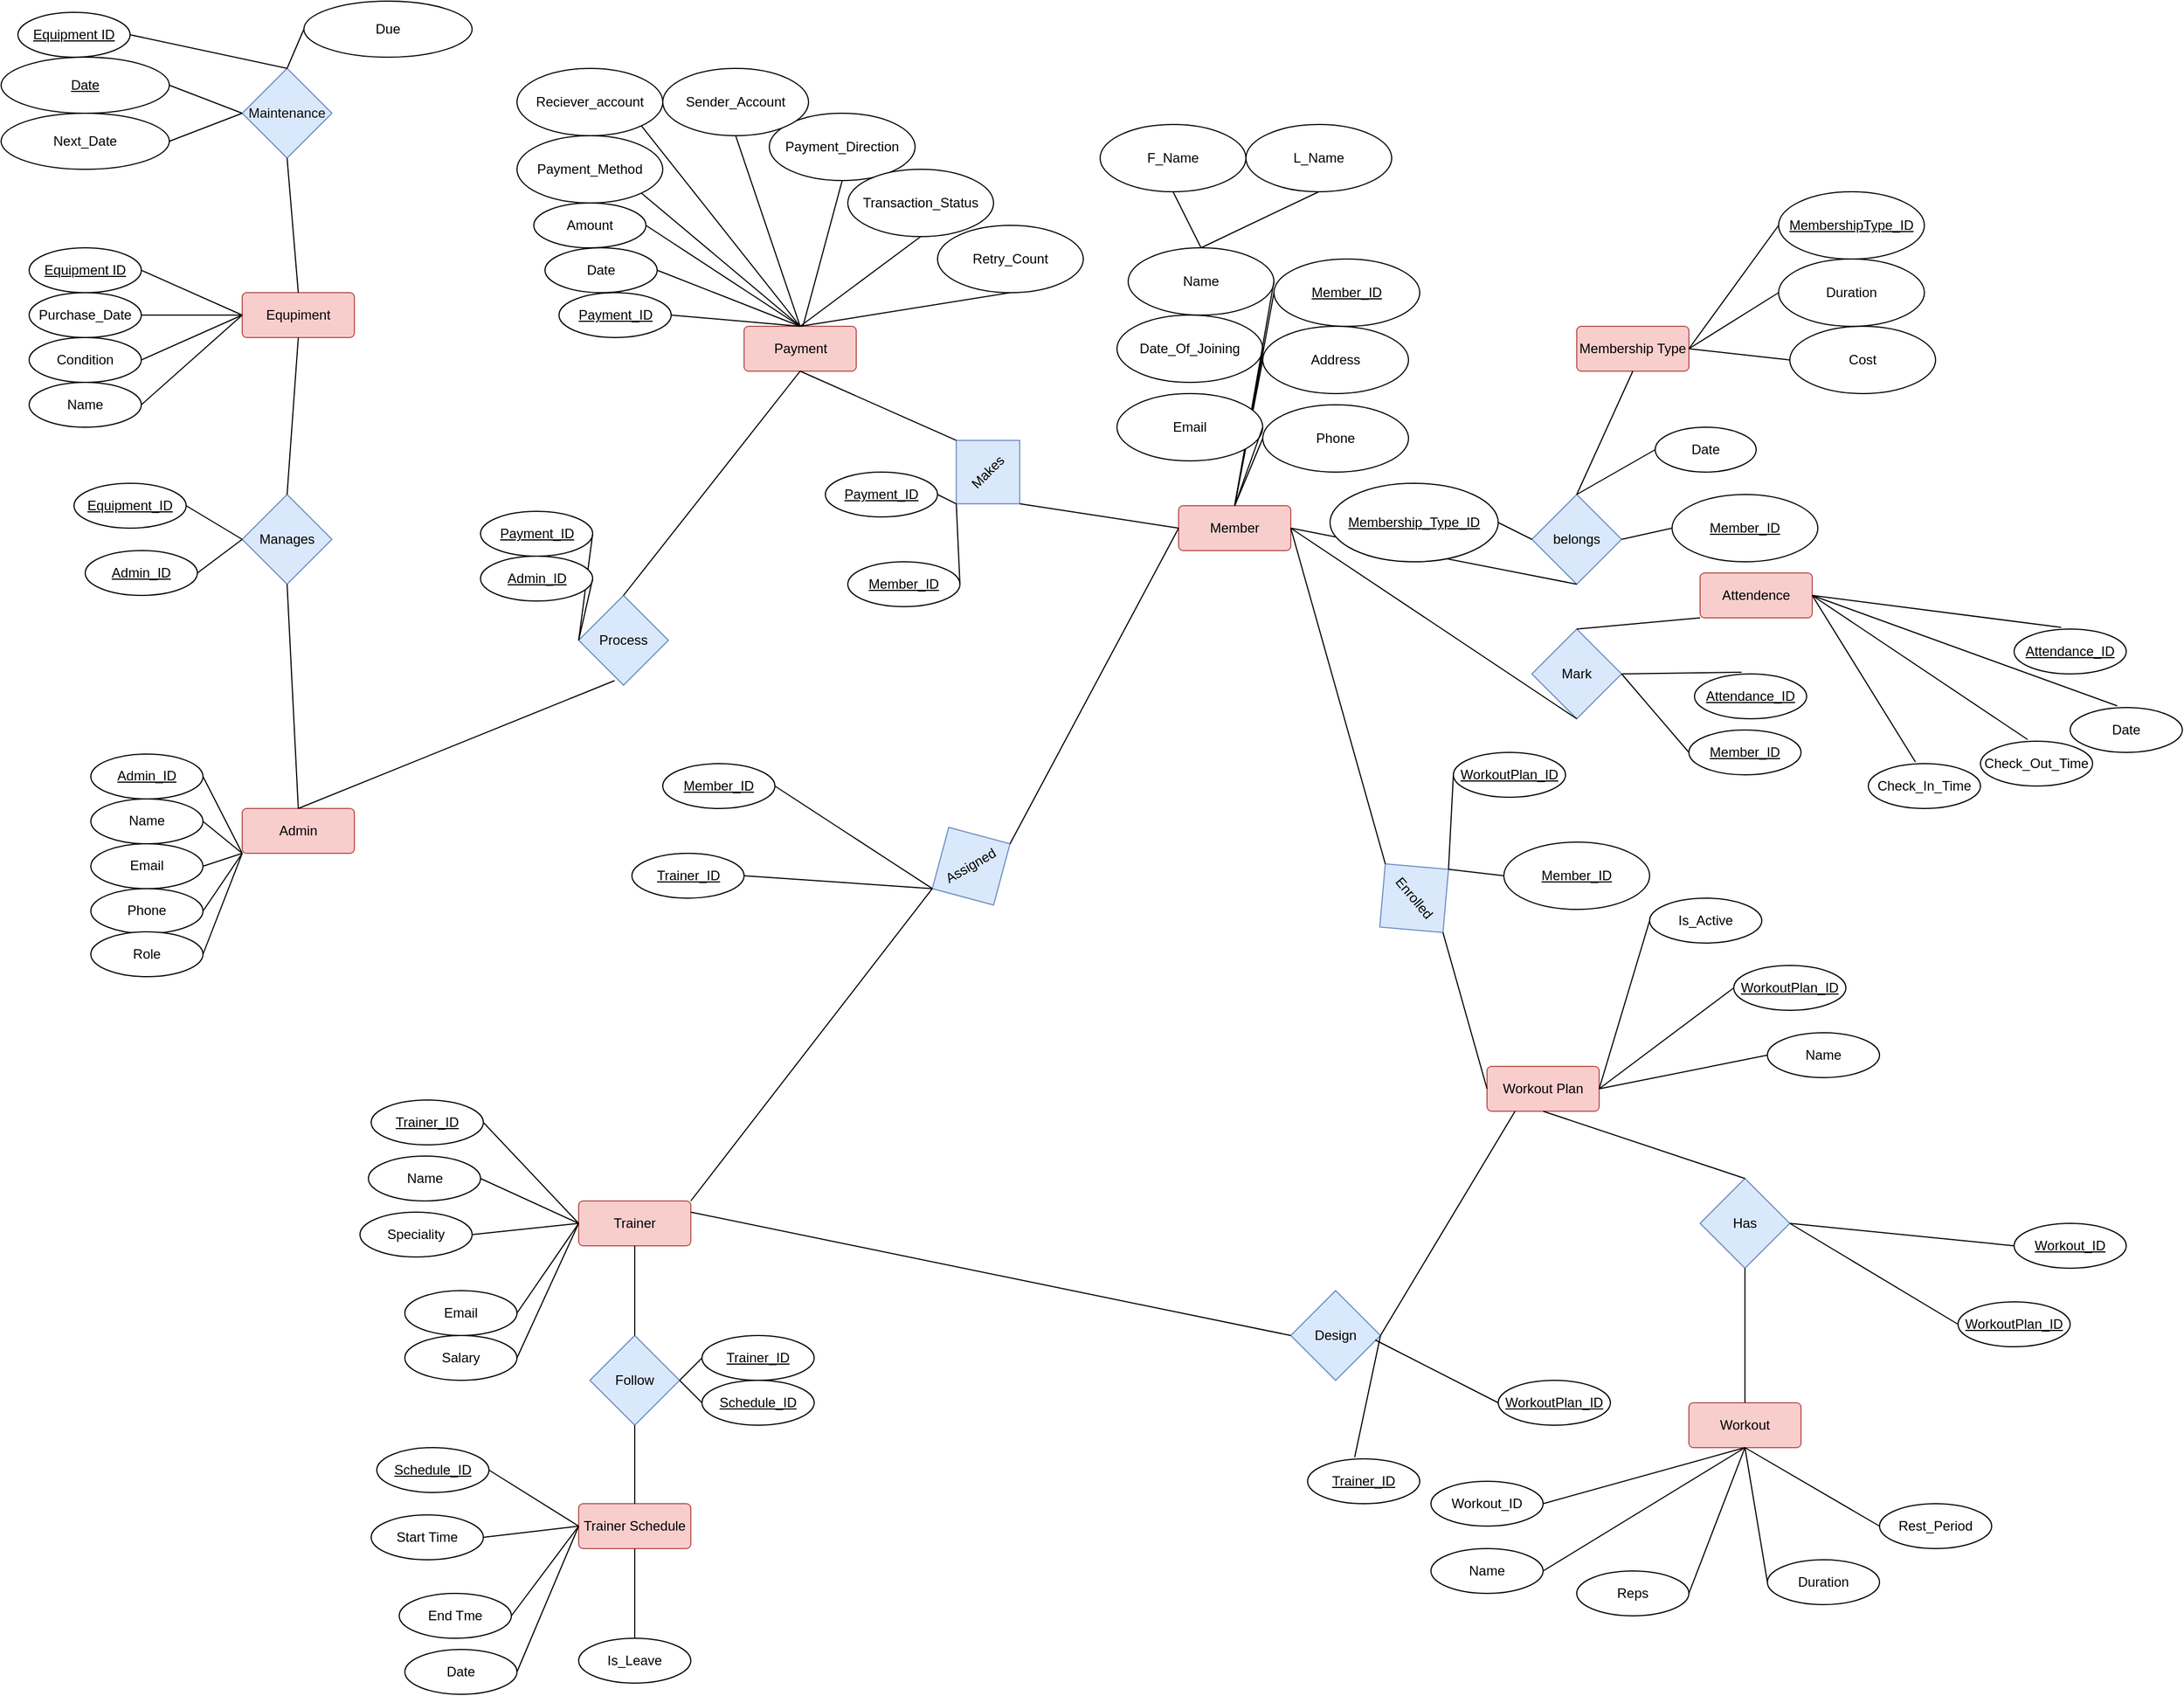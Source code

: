 <mxfile>
    <diagram name="Page-1" id="PiudxcxY21ZuL0DZgnnW">
        <mxGraphModel dx="1668" dy="1597" grid="1" gridSize="10" guides="1" tooltips="1" connect="1" arrows="1" fold="1" page="1" pageScale="1" pageWidth="850" pageHeight="1100" math="0" shadow="0">
            <root>
                <mxCell id="0"/>
                <mxCell id="1" parent="0"/>
                <mxCell id="1UJyBjq5cVFDZRbIYlk_-1" value="Admin" style="rounded=1;arcSize=10;whiteSpace=wrap;html=1;align=center;fillColor=#f8cecc;strokeColor=#b85450;" parent="1" vertex="1">
                    <mxGeometry x="-540" y="310" width="100" height="40" as="geometry"/>
                </mxCell>
                <mxCell id="1UJyBjq5cVFDZRbIYlk_-6" value="Member" style="rounded=1;arcSize=10;whiteSpace=wrap;html=1;align=center;fillColor=#f8cecc;strokeColor=#b85450;" parent="1" vertex="1">
                    <mxGeometry x="295" y="40" width="100" height="40" as="geometry"/>
                </mxCell>
                <mxCell id="1UJyBjq5cVFDZRbIYlk_-7" value="Trainer" style="rounded=1;arcSize=10;whiteSpace=wrap;html=1;align=center;fillColor=#f8cecc;strokeColor=#b85450;" parent="1" vertex="1">
                    <mxGeometry x="-240" y="660" width="100" height="40" as="geometry"/>
                </mxCell>
                <mxCell id="1UJyBjq5cVFDZRbIYlk_-8" value="Payment&lt;span style=&quot;color: rgba(0, 0, 0, 0); font-family: monospace; font-size: 0px; text-align: start; text-wrap: nowrap;&quot;&gt;%3CmxGraphModel%3E%3Croot%3E%3CmxCell%20id%3D%220%22%2F%3E%3CmxCell%20id%3D%221%22%20parent%3D%220%22%2F%3E%3CmxCell%20id%3D%222%22%20value%3D%22Member%22%20style%3D%22rounded%3D1%3BarcSize%3D10%3BwhiteSpace%3Dwrap%3Bhtml%3D1%3Balign%3Dcenter%3B%22%20vertex%3D%221%22%20parent%3D%221%22%3E%3CmxGeometry%20x%3D%22350%22%20y%3D%22200%22%20width%3D%22100%22%20height%3D%2240%22%20as%3D%22geometry%22%2F%3E%3C%2FmxCell%3E%3C%2Froot%3E%3C%2FmxGraphModel%3E&lt;/span&gt;" style="rounded=1;arcSize=10;whiteSpace=wrap;html=1;align=center;fillColor=#f8cecc;strokeColor=#b85450;" parent="1" vertex="1">
                    <mxGeometry x="-92.5" y="-120" width="100" height="40" as="geometry"/>
                </mxCell>
                <mxCell id="1UJyBjq5cVFDZRbIYlk_-9" value="Workout Plan" style="rounded=1;arcSize=10;whiteSpace=wrap;html=1;align=center;fillColor=#f8cecc;strokeColor=#b85450;" parent="1" vertex="1">
                    <mxGeometry x="570" y="540" width="100" height="40" as="geometry"/>
                </mxCell>
                <mxCell id="1UJyBjq5cVFDZRbIYlk_-10" value="Workout" style="rounded=1;arcSize=10;whiteSpace=wrap;html=1;align=center;fillColor=#f8cecc;strokeColor=#b85450;" parent="1" vertex="1">
                    <mxGeometry x="750" y="840" width="100" height="40" as="geometry"/>
                </mxCell>
                <mxCell id="1UJyBjq5cVFDZRbIYlk_-11" value="Membership Type" style="rounded=1;arcSize=10;whiteSpace=wrap;html=1;align=center;fillColor=#f8cecc;strokeColor=#b85450;" parent="1" vertex="1">
                    <mxGeometry x="650" y="-120" width="100" height="40" as="geometry"/>
                </mxCell>
                <mxCell id="1UJyBjq5cVFDZRbIYlk_-13" value="&lt;font color=&quot;#050505&quot;&gt;Equpiment&lt;/font&gt;" style="rounded=1;arcSize=10;whiteSpace=wrap;html=1;align=center;fillColor=#f8cecc;strokeColor=#b85450;" parent="1" vertex="1">
                    <mxGeometry x="-540" y="-150" width="100" height="40" as="geometry"/>
                </mxCell>
                <mxCell id="1UJyBjq5cVFDZRbIYlk_-14" value="Attendence" style="rounded=1;arcSize=10;whiteSpace=wrap;html=1;align=center;fillColor=#f8cecc;strokeColor=#b85450;" parent="1" vertex="1">
                    <mxGeometry x="760" y="100" width="100" height="40" as="geometry"/>
                </mxCell>
                <mxCell id="1UJyBjq5cVFDZRbIYlk_-15" value="Trainer Schedule" style="rounded=1;arcSize=10;whiteSpace=wrap;html=1;align=center;fillColor=#f8cecc;strokeColor=#b85450;" parent="1" vertex="1">
                    <mxGeometry x="-240" y="930" width="100" height="40" as="geometry"/>
                </mxCell>
                <mxCell id="v6D-0U67AB6QKfAhoeiV-9" value="belongs" style="rhombus;whiteSpace=wrap;html=1;fillColor=#dae8fc;strokeColor=#6c8ebf;" parent="1" vertex="1">
                    <mxGeometry x="610" y="30" width="80" height="80" as="geometry"/>
                </mxCell>
                <mxCell id="v6D-0U67AB6QKfAhoeiV-12" value="" style="endArrow=none;html=1;rounded=0;entryX=0.5;entryY=1;entryDx=0;entryDy=0;exitX=1;exitY=0.5;exitDx=0;exitDy=0;" parent="1" source="1UJyBjq5cVFDZRbIYlk_-6" target="v6D-0U67AB6QKfAhoeiV-9" edge="1">
                    <mxGeometry width="50" height="50" relative="1" as="geometry">
                        <mxPoint x="420" y="200" as="sourcePoint"/>
                        <mxPoint x="470" y="150" as="targetPoint"/>
                    </mxGeometry>
                </mxCell>
                <mxCell id="v6D-0U67AB6QKfAhoeiV-13" value="" style="endArrow=none;html=1;rounded=0;entryX=0.5;entryY=1;entryDx=0;entryDy=0;exitX=0.5;exitY=0;exitDx=0;exitDy=0;" parent="1" source="v6D-0U67AB6QKfAhoeiV-9" target="1UJyBjq5cVFDZRbIYlk_-11" edge="1">
                    <mxGeometry width="50" height="50" relative="1" as="geometry">
                        <mxPoint x="660" y="60" as="sourcePoint"/>
                        <mxPoint x="400" y="130" as="targetPoint"/>
                    </mxGeometry>
                </mxCell>
                <mxCell id="v6D-0U67AB6QKfAhoeiV-18" value="Follow" style="rhombus;whiteSpace=wrap;html=1;fillColor=#dae8fc;strokeColor=#6c8ebf;" parent="1" vertex="1">
                    <mxGeometry x="-230" y="780" width="80" height="80" as="geometry"/>
                </mxCell>
                <mxCell id="v6D-0U67AB6QKfAhoeiV-19" value="Makes" style="rhombus;whiteSpace=wrap;html=1;direction=west;fillColor=#dae8fc;strokeColor=#6c8ebf;rotation=-45;" parent="1" vertex="1">
                    <mxGeometry x="85" y="-30" width="80" height="80" as="geometry"/>
                </mxCell>
                <mxCell id="v6D-0U67AB6QKfAhoeiV-20" value="Enrolled" style="rhombus;whiteSpace=wrap;html=1;fillColor=#dae8fc;strokeColor=#6c8ebf;rotation=50;" parent="1" vertex="1">
                    <mxGeometry x="465" y="350" width="80" height="80" as="geometry"/>
                </mxCell>
                <mxCell id="v6D-0U67AB6QKfAhoeiV-21" value="Mark" style="rhombus;whiteSpace=wrap;html=1;fillColor=#dae8fc;strokeColor=#6c8ebf;" parent="1" vertex="1">
                    <mxGeometry x="610" y="150" width="80" height="80" as="geometry"/>
                </mxCell>
                <mxCell id="v6D-0U67AB6QKfAhoeiV-22" value="Has" style="rhombus;whiteSpace=wrap;html=1;fillColor=#dae8fc;strokeColor=#6c8ebf;" parent="1" vertex="1">
                    <mxGeometry x="760" y="640" width="80" height="80" as="geometry"/>
                </mxCell>
                <mxCell id="v6D-0U67AB6QKfAhoeiV-24" value="Process" style="rhombus;whiteSpace=wrap;html=1;direction=north;fillColor=#dae8fc;strokeColor=#6c8ebf;" parent="1" vertex="1">
                    <mxGeometry x="-240" y="120" width="80" height="80" as="geometry"/>
                </mxCell>
                <mxCell id="v6D-0U67AB6QKfAhoeiV-29" value="" style="endArrow=none;html=1;rounded=0;entryX=0.05;entryY=0.4;entryDx=0;entryDy=0;entryPerimeter=0;exitX=0.5;exitY=0;exitDx=0;exitDy=0;" parent="1" source="1UJyBjq5cVFDZRbIYlk_-1" target="v6D-0U67AB6QKfAhoeiV-24" edge="1">
                    <mxGeometry relative="1" as="geometry">
                        <mxPoint x="340" y="360" as="sourcePoint"/>
                        <mxPoint x="500" y="360" as="targetPoint"/>
                    </mxGeometry>
                </mxCell>
                <mxCell id="v6D-0U67AB6QKfAhoeiV-31" value="" style="endArrow=none;html=1;rounded=0;exitX=0.5;exitY=1;exitDx=0;exitDy=0;entryX=1;entryY=0.5;entryDx=0;entryDy=0;" parent="1" source="1UJyBjq5cVFDZRbIYlk_-8" target="v6D-0U67AB6QKfAhoeiV-24" edge="1">
                    <mxGeometry relative="1" as="geometry">
                        <mxPoint x="200" y="240" as="sourcePoint"/>
                        <mxPoint x="260" y="240" as="targetPoint"/>
                    </mxGeometry>
                </mxCell>
                <mxCell id="v6D-0U67AB6QKfAhoeiV-35" value="" style="endArrow=none;html=1;rounded=0;exitX=1;exitY=0.5;exitDx=0;exitDy=0;entryX=0;entryY=0.5;entryDx=0;entryDy=0;" parent="1" source="1UJyBjq5cVFDZRbIYlk_-6" target="v6D-0U67AB6QKfAhoeiV-20" edge="1">
                    <mxGeometry relative="1" as="geometry">
                        <mxPoint x="220" y="260" as="sourcePoint"/>
                        <mxPoint x="480" y="300" as="targetPoint"/>
                    </mxGeometry>
                </mxCell>
                <mxCell id="v6D-0U67AB6QKfAhoeiV-37" value="" style="endArrow=none;html=1;rounded=0;exitX=0;exitY=0.5;exitDx=0;exitDy=0;entryX=1;entryY=0.5;entryDx=0;entryDy=0;" parent="1" source="1UJyBjq5cVFDZRbIYlk_-9" target="v6D-0U67AB6QKfAhoeiV-20" edge="1">
                    <mxGeometry relative="1" as="geometry">
                        <mxPoint x="230" y="270" as="sourcePoint"/>
                        <mxPoint x="580" y="250" as="targetPoint"/>
                    </mxGeometry>
                </mxCell>
                <mxCell id="v6D-0U67AB6QKfAhoeiV-43" value="" style="endArrow=none;html=1;rounded=0;exitX=0.5;exitY=1;exitDx=0;exitDy=0;entryX=0.5;entryY=0;entryDx=0;entryDy=0;" parent="1" source="1UJyBjq5cVFDZRbIYlk_-9" target="v6D-0U67AB6QKfAhoeiV-22" edge="1">
                    <mxGeometry relative="1" as="geometry">
                        <mxPoint x="240" y="280" as="sourcePoint"/>
                        <mxPoint x="300" y="280" as="targetPoint"/>
                    </mxGeometry>
                </mxCell>
                <mxCell id="v6D-0U67AB6QKfAhoeiV-45" value="" style="endArrow=none;html=1;rounded=0;exitX=0.5;exitY=0;exitDx=0;exitDy=0;entryX=0.5;entryY=1;entryDx=0;entryDy=0;" parent="1" source="1UJyBjq5cVFDZRbIYlk_-10" target="v6D-0U67AB6QKfAhoeiV-22" edge="1">
                    <mxGeometry relative="1" as="geometry">
                        <mxPoint x="250" y="290" as="sourcePoint"/>
                        <mxPoint x="310" y="290" as="targetPoint"/>
                    </mxGeometry>
                </mxCell>
                <mxCell id="v6D-0U67AB6QKfAhoeiV-47" value="" style="endArrow=none;html=1;rounded=0;exitX=0;exitY=0.5;exitDx=0;exitDy=0;entryX=0.5;entryY=0;entryDx=0;entryDy=0;" parent="1" source="1UJyBjq5cVFDZRbIYlk_-6" target="v6D-0U67AB6QKfAhoeiV-19" edge="1">
                    <mxGeometry relative="1" as="geometry">
                        <mxPoint x="260" y="300" as="sourcePoint"/>
                        <mxPoint x="320" y="300" as="targetPoint"/>
                    </mxGeometry>
                </mxCell>
                <mxCell id="v6D-0U67AB6QKfAhoeiV-49" value="" style="endArrow=none;html=1;rounded=0;entryX=0.5;entryY=1;entryDx=0;entryDy=0;exitX=0.5;exitY=1;exitDx=0;exitDy=0;" parent="1" source="1UJyBjq5cVFDZRbIYlk_-8" target="v6D-0U67AB6QKfAhoeiV-19" edge="1">
                    <mxGeometry relative="1" as="geometry">
                        <mxPoint x="50" y="10" as="sourcePoint"/>
                        <mxPoint x="330" y="310" as="targetPoint"/>
                    </mxGeometry>
                </mxCell>
                <mxCell id="v6D-0U67AB6QKfAhoeiV-51" value="" style="endArrow=none;html=1;rounded=0;exitX=1;exitY=0.5;exitDx=0;exitDy=0;entryX=0.5;entryY=1;entryDx=0;entryDy=0;" parent="1" source="1UJyBjq5cVFDZRbIYlk_-6" target="v6D-0U67AB6QKfAhoeiV-21" edge="1">
                    <mxGeometry relative="1" as="geometry">
                        <mxPoint x="280" y="320" as="sourcePoint"/>
                        <mxPoint x="340" y="320" as="targetPoint"/>
                    </mxGeometry>
                </mxCell>
                <mxCell id="v6D-0U67AB6QKfAhoeiV-53" value="" style="endArrow=none;html=1;rounded=0;exitX=0;exitY=1;exitDx=0;exitDy=0;entryX=0.5;entryY=0;entryDx=0;entryDy=0;" parent="1" source="1UJyBjq5cVFDZRbIYlk_-14" target="v6D-0U67AB6QKfAhoeiV-21" edge="1">
                    <mxGeometry relative="1" as="geometry">
                        <mxPoint x="290" y="330" as="sourcePoint"/>
                        <mxPoint x="350" y="330" as="targetPoint"/>
                    </mxGeometry>
                </mxCell>
                <mxCell id="v6D-0U67AB6QKfAhoeiV-65" value="" style="endArrow=none;html=1;rounded=0;exitX=0.5;exitY=0;exitDx=0;exitDy=0;entryX=0.5;entryY=1;entryDx=0;entryDy=0;" parent="1" source="v6D-0U67AB6QKfAhoeiV-18" target="1UJyBjq5cVFDZRbIYlk_-7" edge="1">
                    <mxGeometry relative="1" as="geometry">
                        <mxPoint x="30" y="370" as="sourcePoint"/>
                        <mxPoint x="190" y="370" as="targetPoint"/>
                    </mxGeometry>
                </mxCell>
                <mxCell id="v6D-0U67AB6QKfAhoeiV-66" value="" style="endArrow=none;html=1;rounded=0;exitX=0.5;exitY=0;exitDx=0;exitDy=0;entryX=0.5;entryY=1;entryDx=0;entryDy=0;" parent="1" source="1UJyBjq5cVFDZRbIYlk_-15" target="v6D-0U67AB6QKfAhoeiV-18" edge="1">
                    <mxGeometry relative="1" as="geometry">
                        <mxPoint x="40" y="380" as="sourcePoint"/>
                        <mxPoint x="200" y="380" as="targetPoint"/>
                    </mxGeometry>
                </mxCell>
                <mxCell id="v6D-0U67AB6QKfAhoeiV-68" value="Manages" style="rhombus;whiteSpace=wrap;html=1;fillColor=#dae8fc;strokeColor=#6c8ebf;rotation=0;" parent="1" vertex="1">
                    <mxGeometry x="-540" y="30.0" width="80" height="80" as="geometry"/>
                </mxCell>
                <mxCell id="v6D-0U67AB6QKfAhoeiV-69" value="" style="endArrow=none;html=1;rounded=0;exitX=0.5;exitY=1;exitDx=0;exitDy=0;entryX=0.5;entryY=0;entryDx=0;entryDy=0;" parent="1" source="1UJyBjq5cVFDZRbIYlk_-13" target="v6D-0U67AB6QKfAhoeiV-68" edge="1">
                    <mxGeometry relative="1" as="geometry">
                        <mxPoint x="-80" y="-120" as="sourcePoint"/>
                        <mxPoint x="-360" y="8.52" as="targetPoint"/>
                    </mxGeometry>
                </mxCell>
                <mxCell id="v6D-0U67AB6QKfAhoeiV-70" value="" style="endArrow=none;html=1;rounded=0;entryX=0.5;entryY=1;entryDx=0;entryDy=0;exitX=0.5;exitY=0;exitDx=0;exitDy=0;" parent="1" source="1UJyBjq5cVFDZRbIYlk_-1" target="v6D-0U67AB6QKfAhoeiV-68" edge="1">
                    <mxGeometry relative="1" as="geometry">
                        <mxPoint x="100" y="250" as="sourcePoint"/>
                        <mxPoint x="150" y="70" as="targetPoint"/>
                    </mxGeometry>
                </mxCell>
                <mxCell id="v6D-0U67AB6QKfAhoeiV-71" value="Assigned" style="rhombus;whiteSpace=wrap;html=1;fillColor=#dae8fc;strokeColor=#6c8ebf;rotation=-30;direction=south;" parent="1" vertex="1">
                    <mxGeometry x="70" y="321.48" width="80" height="80" as="geometry"/>
                </mxCell>
                <mxCell id="v6D-0U67AB6QKfAhoeiV-72" value="" style="endArrow=none;html=1;rounded=0;exitX=0;exitY=0.5;exitDx=0;exitDy=0;entryX=0.5;entryY=0;entryDx=0;entryDy=0;" parent="1" source="1UJyBjq5cVFDZRbIYlk_-6" target="v6D-0U67AB6QKfAhoeiV-71" edge="1">
                    <mxGeometry relative="1" as="geometry">
                        <mxPoint x="210" y="260" as="sourcePoint"/>
                        <mxPoint x="270" y="370" as="targetPoint"/>
                    </mxGeometry>
                </mxCell>
                <mxCell id="v6D-0U67AB6QKfAhoeiV-73" value="" style="endArrow=none;html=1;rounded=0;exitX=1;exitY=0;exitDx=0;exitDy=0;entryX=0.5;entryY=1;entryDx=0;entryDy=0;" parent="1" source="1UJyBjq5cVFDZRbIYlk_-7" target="v6D-0U67AB6QKfAhoeiV-71" edge="1">
                    <mxGeometry relative="1" as="geometry">
                        <mxPoint x="230" y="560" as="sourcePoint"/>
                        <mxPoint x="280" y="380" as="targetPoint"/>
                    </mxGeometry>
                </mxCell>
                <mxCell id="v6D-0U67AB6QKfAhoeiV-76" value="Design" style="rhombus;whiteSpace=wrap;html=1;fillColor=#dae8fc;strokeColor=#6c8ebf;rotation=0;direction=south;" parent="1" vertex="1">
                    <mxGeometry x="395" y="740" width="80" height="80" as="geometry"/>
                </mxCell>
                <mxCell id="v6D-0U67AB6QKfAhoeiV-77" value="" style="endArrow=none;html=1;rounded=0;exitX=0.25;exitY=1;exitDx=0;exitDy=0;entryX=0.5;entryY=0;entryDx=0;entryDy=0;" parent="1" source="1UJyBjq5cVFDZRbIYlk_-9" target="v6D-0U67AB6QKfAhoeiV-76" edge="1">
                    <mxGeometry relative="1" as="geometry">
                        <mxPoint x="500" y="270" as="sourcePoint"/>
                        <mxPoint x="400" y="400" as="targetPoint"/>
                    </mxGeometry>
                </mxCell>
                <mxCell id="v6D-0U67AB6QKfAhoeiV-78" value="" style="endArrow=none;html=1;rounded=0;exitX=1;exitY=0.25;exitDx=0;exitDy=0;entryX=0.5;entryY=1;entryDx=0;entryDy=0;" parent="1" source="1UJyBjq5cVFDZRbIYlk_-7" target="v6D-0U67AB6QKfAhoeiV-76" edge="1">
                    <mxGeometry relative="1" as="geometry">
                        <mxPoint x="310" y="570" as="sourcePoint"/>
                        <mxPoint x="410" y="410" as="targetPoint"/>
                    </mxGeometry>
                </mxCell>
                <mxCell id="F13kggWCqsYXxIl8s9uE-4" value="Admin_ID" style="ellipse;whiteSpace=wrap;html=1;align=center;fontStyle=4" parent="1" vertex="1">
                    <mxGeometry x="-675" y="261.48" width="100" height="40" as="geometry"/>
                </mxCell>
                <mxCell id="F13kggWCqsYXxIl8s9uE-5" value="" style="endArrow=none;html=1;rounded=0;exitX=1;exitY=0.5;exitDx=0;exitDy=0;entryX=0;entryY=1;entryDx=0;entryDy=0;" parent="1" source="F13kggWCqsYXxIl8s9uE-4" target="1UJyBjq5cVFDZRbIYlk_-1" edge="1">
                    <mxGeometry width="50" height="50" relative="1" as="geometry">
                        <mxPoint x="-275" y="231.48" as="sourcePoint"/>
                        <mxPoint x="-445" y="251.48" as="targetPoint"/>
                    </mxGeometry>
                </mxCell>
                <mxCell id="F13kggWCqsYXxIl8s9uE-6" value="Name" style="ellipse;whiteSpace=wrap;html=1;align=center;" parent="1" vertex="1">
                    <mxGeometry x="-675" y="301.48" width="100" height="40" as="geometry"/>
                </mxCell>
                <mxCell id="F13kggWCqsYXxIl8s9uE-7" value="" style="endArrow=none;html=1;rounded=0;exitX=1;exitY=0.5;exitDx=0;exitDy=0;entryX=0;entryY=1;entryDx=0;entryDy=0;" parent="1" source="F13kggWCqsYXxIl8s9uE-6" target="1UJyBjq5cVFDZRbIYlk_-1" edge="1">
                    <mxGeometry width="50" height="50" relative="1" as="geometry">
                        <mxPoint x="-265" y="291.48" as="sourcePoint"/>
                        <mxPoint x="-435" y="311.48" as="targetPoint"/>
                    </mxGeometry>
                </mxCell>
                <mxCell id="F13kggWCqsYXxIl8s9uE-8" value="Email" style="ellipse;whiteSpace=wrap;html=1;align=center;" parent="1" vertex="1">
                    <mxGeometry x="-675" y="341.48" width="100" height="40" as="geometry"/>
                </mxCell>
                <mxCell id="F13kggWCqsYXxIl8s9uE-9" value="" style="endArrow=none;html=1;rounded=0;exitX=1;exitY=0.5;exitDx=0;exitDy=0;entryX=0;entryY=1;entryDx=0;entryDy=0;" parent="1" source="F13kggWCqsYXxIl8s9uE-8" target="1UJyBjq5cVFDZRbIYlk_-1" edge="1">
                    <mxGeometry width="50" height="50" relative="1" as="geometry">
                        <mxPoint x="-265" y="371.48" as="sourcePoint"/>
                        <mxPoint x="-435" y="391.48" as="targetPoint"/>
                    </mxGeometry>
                </mxCell>
                <mxCell id="F13kggWCqsYXxIl8s9uE-10" value="Phone" style="ellipse;whiteSpace=wrap;html=1;align=center;" parent="1" vertex="1">
                    <mxGeometry x="-675" y="381.48" width="100" height="40" as="geometry"/>
                </mxCell>
                <mxCell id="F13kggWCqsYXxIl8s9uE-11" value="" style="endArrow=none;html=1;rounded=0;exitX=1;exitY=0.5;exitDx=0;exitDy=0;entryX=0;entryY=1;entryDx=0;entryDy=0;" parent="1" source="F13kggWCqsYXxIl8s9uE-10" target="1UJyBjq5cVFDZRbIYlk_-1" edge="1">
                    <mxGeometry width="50" height="50" relative="1" as="geometry">
                        <mxPoint x="-265" y="431.48" as="sourcePoint"/>
                        <mxPoint x="-435" y="451.48" as="targetPoint"/>
                    </mxGeometry>
                </mxCell>
                <mxCell id="F13kggWCqsYXxIl8s9uE-12" value="Role" style="ellipse;whiteSpace=wrap;html=1;align=center;" parent="1" vertex="1">
                    <mxGeometry x="-675" y="420" width="100" height="40" as="geometry"/>
                </mxCell>
                <mxCell id="F13kggWCqsYXxIl8s9uE-13" value="" style="endArrow=none;html=1;rounded=0;exitX=1;exitY=0.5;exitDx=0;exitDy=0;entryX=0;entryY=1;entryDx=0;entryDy=0;" parent="1" source="F13kggWCqsYXxIl8s9uE-12" target="1UJyBjq5cVFDZRbIYlk_-1" edge="1">
                    <mxGeometry width="50" height="50" relative="1" as="geometry">
                        <mxPoint x="-275" y="501.48" as="sourcePoint"/>
                        <mxPoint x="-445" y="521.48" as="targetPoint"/>
                    </mxGeometry>
                </mxCell>
                <mxCell id="F13kggWCqsYXxIl8s9uE-14" value="Date" style="ellipse;whiteSpace=wrap;html=1;align=center;fontStyle=4" parent="1" vertex="1">
                    <mxGeometry x="-755" y="-360" width="150" height="50" as="geometry"/>
                </mxCell>
                <mxCell id="F13kggWCqsYXxIl8s9uE-15" value="" style="endArrow=none;html=1;rounded=0;exitX=1;exitY=0.5;exitDx=0;exitDy=0;entryX=0;entryY=0.5;entryDx=0;entryDy=0;" parent="1" source="F13kggWCqsYXxIl8s9uE-14" target="a_a00b4-tUk0evwlxTbd-73" edge="1">
                    <mxGeometry width="50" height="50" relative="1" as="geometry">
                        <mxPoint x="-390" y="-210" as="sourcePoint"/>
                        <mxPoint x="-600" y="-100" as="targetPoint"/>
                    </mxGeometry>
                </mxCell>
                <mxCell id="F13kggWCqsYXxIl8s9uE-16" value="Purchase_Date" style="ellipse;whiteSpace=wrap;html=1;align=center;" parent="1" vertex="1">
                    <mxGeometry x="-730" y="-150" width="100" height="40" as="geometry"/>
                </mxCell>
                <mxCell id="F13kggWCqsYXxIl8s9uE-17" value="" style="endArrow=none;html=1;rounded=0;exitX=1;exitY=0.5;exitDx=0;exitDy=0;entryX=0;entryY=0.5;entryDx=0;entryDy=0;" parent="1" source="F13kggWCqsYXxIl8s9uE-16" target="1UJyBjq5cVFDZRbIYlk_-13" edge="1">
                    <mxGeometry width="50" height="50" relative="1" as="geometry">
                        <mxPoint x="-380" y="-200" as="sourcePoint"/>
                        <mxPoint x="-560" y="-110" as="targetPoint"/>
                    </mxGeometry>
                </mxCell>
                <mxCell id="F13kggWCqsYXxIl8s9uE-18" value="Equipment ID" style="ellipse;whiteSpace=wrap;html=1;align=center;fontStyle=4" parent="1" vertex="1">
                    <mxGeometry x="-730" y="-190" width="100" height="40" as="geometry"/>
                </mxCell>
                <mxCell id="F13kggWCqsYXxIl8s9uE-19" value="" style="endArrow=none;html=1;rounded=0;exitX=1;exitY=0.5;exitDx=0;exitDy=0;entryX=0;entryY=0.5;entryDx=0;entryDy=0;" parent="1" source="F13kggWCqsYXxIl8s9uE-18" target="1UJyBjq5cVFDZRbIYlk_-13" edge="1">
                    <mxGeometry width="50" height="50" relative="1" as="geometry">
                        <mxPoint x="-370" y="-190" as="sourcePoint"/>
                        <mxPoint x="-600" y="-100" as="targetPoint"/>
                    </mxGeometry>
                </mxCell>
                <mxCell id="F13kggWCqsYXxIl8s9uE-20" value="Name" style="ellipse;whiteSpace=wrap;html=1;align=center;" parent="1" vertex="1">
                    <mxGeometry x="-730" y="-70" width="100" height="40" as="geometry"/>
                </mxCell>
                <mxCell id="F13kggWCqsYXxIl8s9uE-21" value="" style="endArrow=none;html=1;rounded=0;exitX=1;exitY=0.5;exitDx=0;exitDy=0;entryX=0;entryY=0.5;entryDx=0;entryDy=0;" parent="1" source="F13kggWCqsYXxIl8s9uE-20" target="1UJyBjq5cVFDZRbIYlk_-13" edge="1">
                    <mxGeometry width="50" height="50" relative="1" as="geometry">
                        <mxPoint x="-370" y="-120" as="sourcePoint"/>
                        <mxPoint x="-560" y="-110" as="targetPoint"/>
                    </mxGeometry>
                </mxCell>
                <mxCell id="F13kggWCqsYXxIl8s9uE-22" value="Condition" style="ellipse;whiteSpace=wrap;html=1;align=center;" parent="1" vertex="1">
                    <mxGeometry x="-730" y="-110" width="100" height="40" as="geometry"/>
                </mxCell>
                <mxCell id="F13kggWCqsYXxIl8s9uE-23" value="" style="endArrow=none;html=1;rounded=0;exitX=1;exitY=0.5;exitDx=0;exitDy=0;entryX=0;entryY=0.5;entryDx=0;entryDy=0;" parent="1" source="F13kggWCqsYXxIl8s9uE-22" target="1UJyBjq5cVFDZRbIYlk_-13" edge="1">
                    <mxGeometry width="50" height="50" relative="1" as="geometry">
                        <mxPoint x="-360" y="-110" as="sourcePoint"/>
                        <mxPoint x="-600" y="-100" as="targetPoint"/>
                    </mxGeometry>
                </mxCell>
                <mxCell id="F13kggWCqsYXxIl8s9uE-24" value="Trainer_ID" style="ellipse;whiteSpace=wrap;html=1;align=center;fontStyle=4" parent="1" vertex="1">
                    <mxGeometry x="-425" y="570" width="100" height="40" as="geometry"/>
                </mxCell>
                <mxCell id="F13kggWCqsYXxIl8s9uE-25" value="" style="endArrow=none;html=1;rounded=0;exitX=1;exitY=0.5;exitDx=0;exitDy=0;entryX=0;entryY=0.5;entryDx=0;entryDy=0;" parent="1" source="F13kggWCqsYXxIl8s9uE-24" target="1UJyBjq5cVFDZRbIYlk_-7" edge="1">
                    <mxGeometry width="50" height="50" relative="1" as="geometry">
                        <mxPoint x="-100" y="660" as="sourcePoint"/>
                        <mxPoint x="-210" y="530" as="targetPoint"/>
                    </mxGeometry>
                </mxCell>
                <mxCell id="F13kggWCqsYXxIl8s9uE-26" value="Name" style="ellipse;whiteSpace=wrap;html=1;align=center;" parent="1" vertex="1">
                    <mxGeometry x="-427.5" y="620" width="100" height="40" as="geometry"/>
                </mxCell>
                <mxCell id="F13kggWCqsYXxIl8s9uE-27" value="" style="endArrow=none;html=1;rounded=0;exitX=1;exitY=0.5;exitDx=0;exitDy=0;entryX=0;entryY=0.5;entryDx=0;entryDy=0;" parent="1" source="F13kggWCqsYXxIl8s9uE-26" target="1UJyBjq5cVFDZRbIYlk_-7" edge="1">
                    <mxGeometry width="50" height="50" relative="1" as="geometry">
                        <mxPoint x="-90" y="670" as="sourcePoint"/>
                        <mxPoint x="-230" y="690" as="targetPoint"/>
                    </mxGeometry>
                </mxCell>
                <mxCell id="F13kggWCqsYXxIl8s9uE-28" value="Speciality" style="ellipse;whiteSpace=wrap;html=1;align=center;" parent="1" vertex="1">
                    <mxGeometry x="-435" y="670" width="100" height="40" as="geometry"/>
                </mxCell>
                <mxCell id="F13kggWCqsYXxIl8s9uE-29" value="" style="endArrow=none;html=1;rounded=0;exitX=1;exitY=0.5;exitDx=0;exitDy=0;entryX=0;entryY=0.5;entryDx=0;entryDy=0;" parent="1" source="F13kggWCqsYXxIl8s9uE-28" target="1UJyBjq5cVFDZRbIYlk_-7" edge="1">
                    <mxGeometry width="50" height="50" relative="1" as="geometry">
                        <mxPoint x="-80" y="680" as="sourcePoint"/>
                        <mxPoint x="-220" y="700" as="targetPoint"/>
                    </mxGeometry>
                </mxCell>
                <mxCell id="F13kggWCqsYXxIl8s9uE-30" value="Email" style="ellipse;whiteSpace=wrap;html=1;align=center;" parent="1" vertex="1">
                    <mxGeometry x="-395" y="740" width="100" height="40" as="geometry"/>
                </mxCell>
                <mxCell id="F13kggWCqsYXxIl8s9uE-31" value="" style="endArrow=none;html=1;rounded=0;exitX=1;exitY=0.5;exitDx=0;exitDy=0;" parent="1" source="F13kggWCqsYXxIl8s9uE-30" edge="1">
                    <mxGeometry width="50" height="50" relative="1" as="geometry">
                        <mxPoint x="-110" y="770" as="sourcePoint"/>
                        <mxPoint x="-240" y="680" as="targetPoint"/>
                    </mxGeometry>
                </mxCell>
                <mxCell id="F13kggWCqsYXxIl8s9uE-32" value="Salary" style="ellipse;whiteSpace=wrap;html=1;align=center;" parent="1" vertex="1">
                    <mxGeometry x="-395" y="780" width="100" height="40" as="geometry"/>
                </mxCell>
                <mxCell id="F13kggWCqsYXxIl8s9uE-33" value="" style="endArrow=none;html=1;rounded=0;exitX=1;exitY=0.5;exitDx=0;exitDy=0;entryX=0;entryY=0.5;entryDx=0;entryDy=0;" parent="1" source="F13kggWCqsYXxIl8s9uE-32" target="1UJyBjq5cVFDZRbIYlk_-7" edge="1">
                    <mxGeometry width="50" height="50" relative="1" as="geometry">
                        <mxPoint x="-120" y="840" as="sourcePoint"/>
                        <mxPoint x="-260" y="860" as="targetPoint"/>
                    </mxGeometry>
                </mxCell>
                <mxCell id="F13kggWCqsYXxIl8s9uE-34" value="Schedule_ID" style="ellipse;whiteSpace=wrap;html=1;align=center;fontStyle=4" parent="1" vertex="1">
                    <mxGeometry x="-420" y="880" width="100" height="40" as="geometry"/>
                </mxCell>
                <mxCell id="F13kggWCqsYXxIl8s9uE-35" value="" style="endArrow=none;html=1;rounded=0;exitX=1;exitY=0.5;exitDx=0;exitDy=0;entryX=0;entryY=0.5;entryDx=0;entryDy=0;" parent="1" source="F13kggWCqsYXxIl8s9uE-34" edge="1">
                    <mxGeometry width="50" height="50" relative="1" as="geometry">
                        <mxPoint x="-100" y="930" as="sourcePoint"/>
                        <mxPoint x="-240" y="950" as="targetPoint"/>
                    </mxGeometry>
                </mxCell>
                <mxCell id="F13kggWCqsYXxIl8s9uE-38" value="Start Time" style="ellipse;whiteSpace=wrap;html=1;align=center;" parent="1" vertex="1">
                    <mxGeometry x="-425" y="940" width="100" height="40" as="geometry"/>
                </mxCell>
                <mxCell id="F13kggWCqsYXxIl8s9uE-39" value="" style="endArrow=none;html=1;rounded=0;exitX=1;exitY=0.5;exitDx=0;exitDy=0;" parent="1" source="F13kggWCqsYXxIl8s9uE-38" edge="1">
                    <mxGeometry width="50" height="50" relative="1" as="geometry">
                        <mxPoint x="-80" y="950" as="sourcePoint"/>
                        <mxPoint x="-240" y="950" as="targetPoint"/>
                    </mxGeometry>
                </mxCell>
                <mxCell id="F13kggWCqsYXxIl8s9uE-40" value="End Tme" style="ellipse;whiteSpace=wrap;html=1;align=center;" parent="1" vertex="1">
                    <mxGeometry x="-400" y="1010" width="100" height="40" as="geometry"/>
                </mxCell>
                <mxCell id="F13kggWCqsYXxIl8s9uE-41" value="" style="endArrow=none;html=1;rounded=0;exitX=1;exitY=0.5;exitDx=0;exitDy=0;entryX=0;entryY=0.5;entryDx=0;entryDy=0;" parent="1" source="F13kggWCqsYXxIl8s9uE-40" target="1UJyBjq5cVFDZRbIYlk_-15" edge="1">
                    <mxGeometry width="50" height="50" relative="1" as="geometry">
                        <mxPoint x="-70" y="960" as="sourcePoint"/>
                        <mxPoint x="-210" y="980" as="targetPoint"/>
                    </mxGeometry>
                </mxCell>
                <mxCell id="F13kggWCqsYXxIl8s9uE-42" value="Date" style="ellipse;whiteSpace=wrap;html=1;align=center;" parent="1" vertex="1">
                    <mxGeometry x="-395" y="1060" width="100" height="40" as="geometry"/>
                </mxCell>
                <mxCell id="F13kggWCqsYXxIl8s9uE-43" value="" style="endArrow=none;html=1;rounded=0;exitX=1;exitY=0.5;exitDx=0;exitDy=0;entryX=0;entryY=0.5;entryDx=0;entryDy=0;" parent="1" source="F13kggWCqsYXxIl8s9uE-42" target="1UJyBjq5cVFDZRbIYlk_-15" edge="1">
                    <mxGeometry width="50" height="50" relative="1" as="geometry">
                        <mxPoint x="-100" y="1020" as="sourcePoint"/>
                        <mxPoint x="-240" y="1040" as="targetPoint"/>
                    </mxGeometry>
                </mxCell>
                <mxCell id="F13kggWCqsYXxIl8s9uE-66" value="Workout_ID" style="ellipse;whiteSpace=wrap;html=1;align=center;" parent="1" vertex="1">
                    <mxGeometry x="520" y="910" width="100" height="40" as="geometry"/>
                </mxCell>
                <mxCell id="F13kggWCqsYXxIl8s9uE-67" value="" style="endArrow=none;html=1;rounded=0;exitX=1;exitY=0.5;exitDx=0;exitDy=0;entryX=0.5;entryY=1;entryDx=0;entryDy=0;" parent="1" source="F13kggWCqsYXxIl8s9uE-66" target="1UJyBjq5cVFDZRbIYlk_-10" edge="1">
                    <mxGeometry width="50" height="50" relative="1" as="geometry">
                        <mxPoint x="900" y="880" as="sourcePoint"/>
                        <mxPoint x="740" y="880" as="targetPoint"/>
                    </mxGeometry>
                </mxCell>
                <mxCell id="F13kggWCqsYXxIl8s9uE-68" value="Name" style="ellipse;whiteSpace=wrap;html=1;align=center;" parent="1" vertex="1">
                    <mxGeometry x="520" y="970" width="100" height="40" as="geometry"/>
                </mxCell>
                <mxCell id="F13kggWCqsYXxIl8s9uE-69" value="" style="endArrow=none;html=1;rounded=0;exitX=1;exitY=0.5;exitDx=0;exitDy=0;entryX=0.5;entryY=1;entryDx=0;entryDy=0;" parent="1" source="F13kggWCqsYXxIl8s9uE-68" target="1UJyBjq5cVFDZRbIYlk_-10" edge="1">
                    <mxGeometry width="50" height="50" relative="1" as="geometry">
                        <mxPoint x="910" y="890" as="sourcePoint"/>
                        <mxPoint x="740" y="880" as="targetPoint"/>
                    </mxGeometry>
                </mxCell>
                <mxCell id="F13kggWCqsYXxIl8s9uE-70" value="Reps" style="ellipse;whiteSpace=wrap;html=1;align=center;" parent="1" vertex="1">
                    <mxGeometry x="650" y="990" width="100" height="40" as="geometry"/>
                </mxCell>
                <mxCell id="F13kggWCqsYXxIl8s9uE-71" value="" style="endArrow=none;html=1;rounded=0;exitX=1;exitY=0.5;exitDx=0;exitDy=0;entryX=0.5;entryY=1;entryDx=0;entryDy=0;" parent="1" source="F13kggWCqsYXxIl8s9uE-70" target="1UJyBjq5cVFDZRbIYlk_-10" edge="1">
                    <mxGeometry width="50" height="50" relative="1" as="geometry">
                        <mxPoint x="880" y="950" as="sourcePoint"/>
                        <mxPoint x="740" y="880" as="targetPoint"/>
                        <Array as="points"/>
                    </mxGeometry>
                </mxCell>
                <mxCell id="F13kggWCqsYXxIl8s9uE-72" value="Duration" style="ellipse;whiteSpace=wrap;html=1;align=center;direction=west;" parent="1" vertex="1">
                    <mxGeometry x="820" y="980" width="100" height="40" as="geometry"/>
                </mxCell>
                <mxCell id="F13kggWCqsYXxIl8s9uE-73" value="" style="endArrow=none;html=1;rounded=0;exitX=1;exitY=0.5;exitDx=0;exitDy=0;entryX=0.5;entryY=1;entryDx=0;entryDy=0;" parent="1" source="F13kggWCqsYXxIl8s9uE-72" target="1UJyBjq5cVFDZRbIYlk_-10" edge="1">
                    <mxGeometry width="50" height="50" relative="1" as="geometry">
                        <mxPoint x="1100" y="950" as="sourcePoint"/>
                        <mxPoint x="940" y="950" as="targetPoint"/>
                    </mxGeometry>
                </mxCell>
                <mxCell id="F13kggWCqsYXxIl8s9uE-74" value="Rest_Period" style="ellipse;whiteSpace=wrap;html=1;align=center;direction=west;" parent="1" vertex="1">
                    <mxGeometry x="920" y="930" width="100" height="40" as="geometry"/>
                </mxCell>
                <mxCell id="F13kggWCqsYXxIl8s9uE-75" value="" style="endArrow=none;html=1;rounded=0;exitX=1;exitY=0.5;exitDx=0;exitDy=0;entryX=0.5;entryY=1;entryDx=0;entryDy=0;" parent="1" source="F13kggWCqsYXxIl8s9uE-74" target="1UJyBjq5cVFDZRbIYlk_-10" edge="1">
                    <mxGeometry width="50" height="50" relative="1" as="geometry">
                        <mxPoint x="1110" y="960" as="sourcePoint"/>
                        <mxPoint x="940" y="950" as="targetPoint"/>
                    </mxGeometry>
                </mxCell>
                <mxCell id="F13kggWCqsYXxIl8s9uE-78" value="Trainer_ID" style="ellipse;whiteSpace=wrap;html=1;align=center;fontStyle=4" parent="1" vertex="1">
                    <mxGeometry x="410" y="890" width="100" height="40" as="geometry"/>
                </mxCell>
                <mxCell id="F13kggWCqsYXxIl8s9uE-79" value="" style="endArrow=none;html=1;rounded=0;exitX=0.5;exitY=0;exitDx=0;exitDy=0;entryX=0.42;entryY=-0.037;entryDx=0;entryDy=0;entryPerimeter=0;" parent="1" source="v6D-0U67AB6QKfAhoeiV-76" target="F13kggWCqsYXxIl8s9uE-78" edge="1">
                    <mxGeometry width="50" height="50" relative="1" as="geometry">
                        <mxPoint x="107.5" y="1051.48" as="sourcePoint"/>
                        <mxPoint x="592.5" y="812.96" as="targetPoint"/>
                    </mxGeometry>
                </mxCell>
                <mxCell id="F13kggWCqsYXxIl8s9uE-84" value="WorkoutPlan_ID" style="ellipse;whiteSpace=wrap;html=1;align=center;fontStyle=4" parent="1" vertex="1">
                    <mxGeometry x="790" y="450" width="100" height="40" as="geometry"/>
                </mxCell>
                <mxCell id="F13kggWCqsYXxIl8s9uE-85" value="" style="endArrow=none;html=1;rounded=0;exitX=1;exitY=0.5;exitDx=0;exitDy=0;entryX=0;entryY=0.5;entryDx=0;entryDy=0;" parent="1" source="1UJyBjq5cVFDZRbIYlk_-9" target="F13kggWCqsYXxIl8s9uE-84" edge="1">
                    <mxGeometry width="50" height="50" relative="1" as="geometry">
                        <mxPoint x="950" y="370" as="sourcePoint"/>
                        <mxPoint x="1060" y="430" as="targetPoint"/>
                        <Array as="points"/>
                    </mxGeometry>
                </mxCell>
                <mxCell id="F13kggWCqsYXxIl8s9uE-86" value="Attendance_ID" style="ellipse;whiteSpace=wrap;html=1;align=center;fontStyle=4" parent="1" vertex="1">
                    <mxGeometry x="1040" y="150" width="100" height="40" as="geometry"/>
                </mxCell>
                <mxCell id="F13kggWCqsYXxIl8s9uE-87" value="" style="endArrow=none;html=1;rounded=0;entryX=0.42;entryY=-0.037;entryDx=0;entryDy=0;entryPerimeter=0;exitX=1;exitY=0.5;exitDx=0;exitDy=0;" parent="1" source="1UJyBjq5cVFDZRbIYlk_-14" target="F13kggWCqsYXxIl8s9uE-86" edge="1">
                    <mxGeometry width="50" height="50" relative="1" as="geometry">
                        <mxPoint x="900" y="160" as="sourcePoint"/>
                        <mxPoint x="980" y="191.48" as="targetPoint"/>
                    </mxGeometry>
                </mxCell>
                <mxCell id="F13kggWCqsYXxIl8s9uE-90" value="Date" style="ellipse;whiteSpace=wrap;html=1;align=center;" parent="1" vertex="1">
                    <mxGeometry x="1090" y="220" width="100" height="40" as="geometry"/>
                </mxCell>
                <mxCell id="F13kggWCqsYXxIl8s9uE-91" value="" style="endArrow=none;html=1;rounded=0;entryX=0.42;entryY=-0.037;entryDx=0;entryDy=0;entryPerimeter=0;exitX=1;exitY=0.5;exitDx=0;exitDy=0;" parent="1" source="1UJyBjq5cVFDZRbIYlk_-14" target="F13kggWCqsYXxIl8s9uE-90" edge="1">
                    <mxGeometry width="50" height="50" relative="1" as="geometry">
                        <mxPoint x="870" y="130" as="sourcePoint"/>
                        <mxPoint x="990" y="201.48" as="targetPoint"/>
                    </mxGeometry>
                </mxCell>
                <mxCell id="F13kggWCqsYXxIl8s9uE-94" value="Check_Out_Time" style="ellipse;whiteSpace=wrap;html=1;align=center;" parent="1" vertex="1">
                    <mxGeometry x="1010" y="250" width="100" height="40" as="geometry"/>
                </mxCell>
                <mxCell id="F13kggWCqsYXxIl8s9uE-95" value="" style="endArrow=none;html=1;rounded=0;entryX=0.42;entryY=-0.037;entryDx=0;entryDy=0;entryPerimeter=0;" parent="1" target="F13kggWCqsYXxIl8s9uE-94" edge="1">
                    <mxGeometry width="50" height="50" relative="1" as="geometry">
                        <mxPoint x="860" y="120" as="sourcePoint"/>
                        <mxPoint x="1010" y="221.48" as="targetPoint"/>
                    </mxGeometry>
                </mxCell>
                <mxCell id="F13kggWCqsYXxIl8s9uE-96" value="Check_In_Time" style="ellipse;whiteSpace=wrap;html=1;align=center;" parent="1" vertex="1">
                    <mxGeometry x="910" y="270" width="100" height="40" as="geometry"/>
                </mxCell>
                <mxCell id="F13kggWCqsYXxIl8s9uE-97" value="" style="endArrow=none;html=1;rounded=0;entryX=0.42;entryY=-0.037;entryDx=0;entryDy=0;entryPerimeter=0;" parent="1" target="F13kggWCqsYXxIl8s9uE-96" edge="1">
                    <mxGeometry width="50" height="50" relative="1" as="geometry">
                        <mxPoint x="860" y="120" as="sourcePoint"/>
                        <mxPoint x="930" y="281.48" as="targetPoint"/>
                    </mxGeometry>
                </mxCell>
                <mxCell id="F13kggWCqsYXxIl8s9uE-99" value="Date" style="ellipse;whiteSpace=wrap;html=1;align=center;" parent="1" vertex="1">
                    <mxGeometry x="-270" y="-190" width="100" height="40" as="geometry"/>
                </mxCell>
                <mxCell id="F13kggWCqsYXxIl8s9uE-100" value="" style="endArrow=none;html=1;rounded=0;exitX=1;exitY=0.5;exitDx=0;exitDy=0;entryX=0.5;entryY=0;entryDx=0;entryDy=0;" parent="1" source="F13kggWCqsYXxIl8s9uE-99" target="1UJyBjq5cVFDZRbIYlk_-8" edge="1">
                    <mxGeometry width="50" height="50" relative="1" as="geometry">
                        <mxPoint x="200" y="-320" as="sourcePoint"/>
                        <mxPoint x="70" y="-280" as="targetPoint"/>
                    </mxGeometry>
                </mxCell>
                <mxCell id="F13kggWCqsYXxIl8s9uE-101" value="Amount" style="ellipse;whiteSpace=wrap;html=1;align=center;direction=west;" parent="1" vertex="1">
                    <mxGeometry x="-280" y="-230" width="100" height="40" as="geometry"/>
                </mxCell>
                <mxCell id="F13kggWCqsYXxIl8s9uE-102" value="" style="endArrow=none;html=1;rounded=0;exitX=0;exitY=0.5;exitDx=0;exitDy=0;entryX=0.5;entryY=0;entryDx=0;entryDy=0;" parent="1" source="F13kggWCqsYXxIl8s9uE-101" target="1UJyBjq5cVFDZRbIYlk_-8" edge="1">
                    <mxGeometry width="50" height="50" relative="1" as="geometry">
                        <mxPoint x="210" y="-310" as="sourcePoint"/>
                        <mxPoint x="70" y="-280" as="targetPoint"/>
                    </mxGeometry>
                </mxCell>
                <mxCell id="F13kggWCqsYXxIl8s9uE-103" value="Payment_ID" style="ellipse;whiteSpace=wrap;html=1;align=center;fontStyle=4" parent="1" vertex="1">
                    <mxGeometry x="-257.5" y="-150" width="100" height="40" as="geometry"/>
                </mxCell>
                <mxCell id="F13kggWCqsYXxIl8s9uE-104" value="" style="endArrow=none;html=1;rounded=0;exitX=1;exitY=0.5;exitDx=0;exitDy=0;entryX=0.5;entryY=0;entryDx=0;entryDy=0;" parent="1" source="F13kggWCqsYXxIl8s9uE-103" target="1UJyBjq5cVFDZRbIYlk_-8" edge="1">
                    <mxGeometry width="50" height="50" relative="1" as="geometry">
                        <mxPoint x="210" y="-240" as="sourcePoint"/>
                        <mxPoint x="70" y="-280" as="targetPoint"/>
                    </mxGeometry>
                </mxCell>
                <mxCell id="F13kggWCqsYXxIl8s9uE-107" value="Payment_Method" style="ellipse;whiteSpace=wrap;html=1;align=center;direction=west;" parent="1" vertex="1">
                    <mxGeometry x="-295" y="-290" width="130" height="60" as="geometry"/>
                </mxCell>
                <mxCell id="F13kggWCqsYXxIl8s9uE-108" value="" style="endArrow=none;html=1;rounded=0;exitX=0;exitY=0;exitDx=0;exitDy=0;entryX=0.5;entryY=0;entryDx=0;entryDy=0;" parent="1" source="F13kggWCqsYXxIl8s9uE-107" target="1UJyBjq5cVFDZRbIYlk_-8" edge="1">
                    <mxGeometry width="50" height="50" relative="1" as="geometry">
                        <mxPoint x="310" y="-350" as="sourcePoint"/>
                        <mxPoint x="-22.5" y="-130" as="targetPoint"/>
                    </mxGeometry>
                </mxCell>
                <mxCell id="F13kggWCqsYXxIl8s9uE-109" value="Duration" style="ellipse;whiteSpace=wrap;html=1;align=center;direction=west;" parent="1" vertex="1">
                    <mxGeometry x="830" y="-180" width="130" height="60" as="geometry"/>
                </mxCell>
                <mxCell id="F13kggWCqsYXxIl8s9uE-110" value="" style="endArrow=none;html=1;rounded=0;exitX=1;exitY=0.5;exitDx=0;exitDy=0;entryX=1;entryY=0.5;entryDx=0;entryDy=0;" parent="1" source="F13kggWCqsYXxIl8s9uE-109" target="1UJyBjq5cVFDZRbIYlk_-11" edge="1">
                    <mxGeometry width="50" height="50" relative="1" as="geometry">
                        <mxPoint x="1062.5" y="-270" as="sourcePoint"/>
                        <mxPoint x="710" y="-40" as="targetPoint"/>
                    </mxGeometry>
                </mxCell>
                <mxCell id="F13kggWCqsYXxIl8s9uE-111" value="MembershipType_ID" style="ellipse;whiteSpace=wrap;html=1;align=center;direction=west;fontStyle=4" parent="1" vertex="1">
                    <mxGeometry x="830" y="-240" width="130" height="60" as="geometry"/>
                </mxCell>
                <mxCell id="F13kggWCqsYXxIl8s9uE-112" value="" style="endArrow=none;html=1;rounded=0;entryX=1;entryY=0.5;entryDx=0;entryDy=0;exitX=1;exitY=0.5;exitDx=0;exitDy=0;" parent="1" source="F13kggWCqsYXxIl8s9uE-111" target="1UJyBjq5cVFDZRbIYlk_-11" edge="1">
                    <mxGeometry width="50" height="50" relative="1" as="geometry">
                        <mxPoint x="977.5" y="-350" as="sourcePoint"/>
                        <mxPoint x="625" y="-120" as="targetPoint"/>
                    </mxGeometry>
                </mxCell>
                <mxCell id="F13kggWCqsYXxIl8s9uE-115" value="Cost" style="ellipse;whiteSpace=wrap;html=1;align=center;direction=west;" parent="1" vertex="1">
                    <mxGeometry x="840" y="-120" width="130" height="60" as="geometry"/>
                </mxCell>
                <mxCell id="F13kggWCqsYXxIl8s9uE-116" value="" style="endArrow=none;html=1;rounded=0;exitX=1;exitY=0.5;exitDx=0;exitDy=0;entryX=1;entryY=0.5;entryDx=0;entryDy=0;" parent="1" source="F13kggWCqsYXxIl8s9uE-115" target="1UJyBjq5cVFDZRbIYlk_-11" edge="1">
                    <mxGeometry width="50" height="50" relative="1" as="geometry">
                        <mxPoint x="1067.5" y="-200" as="sourcePoint"/>
                        <mxPoint x="715" y="30" as="targetPoint"/>
                    </mxGeometry>
                </mxCell>
                <mxCell id="F13kggWCqsYXxIl8s9uE-117" value="Address" style="ellipse;whiteSpace=wrap;html=1;align=center;direction=west;" parent="1" vertex="1">
                    <mxGeometry x="370" y="-120" width="130" height="60" as="geometry"/>
                </mxCell>
                <mxCell id="F13kggWCqsYXxIl8s9uE-118" value="" style="endArrow=none;html=1;rounded=0;exitX=1;exitY=0.5;exitDx=0;exitDy=0;entryX=0.5;entryY=0;entryDx=0;entryDy=0;" parent="1" source="F13kggWCqsYXxIl8s9uE-117" target="1UJyBjq5cVFDZRbIYlk_-6" edge="1">
                    <mxGeometry width="50" height="50" relative="1" as="geometry">
                        <mxPoint x="682.5" y="-230" as="sourcePoint"/>
                        <mxPoint x="350" y="50" as="targetPoint"/>
                    </mxGeometry>
                </mxCell>
                <mxCell id="F13kggWCqsYXxIl8s9uE-119" value="Member_ID" style="ellipse;whiteSpace=wrap;html=1;align=center;direction=west;fontStyle=4" parent="1" vertex="1">
                    <mxGeometry x="380" y="-180" width="130" height="60" as="geometry"/>
                </mxCell>
                <mxCell id="F13kggWCqsYXxIl8s9uE-120" value="" style="endArrow=none;html=1;rounded=0;exitX=1;exitY=0.5;exitDx=0;exitDy=0;entryX=0.5;entryY=0;entryDx=0;entryDy=0;" parent="1" source="F13kggWCqsYXxIl8s9uE-119" target="1UJyBjq5cVFDZRbIYlk_-6" edge="1">
                    <mxGeometry width="50" height="50" relative="1" as="geometry">
                        <mxPoint x="642.5" y="-260" as="sourcePoint"/>
                        <mxPoint x="390" y="-10" as="targetPoint"/>
                    </mxGeometry>
                </mxCell>
                <mxCell id="F13kggWCqsYXxIl8s9uE-121" value="Phone" style="ellipse;whiteSpace=wrap;html=1;align=center;direction=west;" parent="1" vertex="1">
                    <mxGeometry x="370" y="-50" width="130" height="60" as="geometry"/>
                </mxCell>
                <mxCell id="F13kggWCqsYXxIl8s9uE-122" value="" style="endArrow=none;html=1;rounded=0;exitX=1;exitY=0.5;exitDx=0;exitDy=0;entryX=0.5;entryY=0;entryDx=0;entryDy=0;" parent="1" source="F13kggWCqsYXxIl8s9uE-121" target="1UJyBjq5cVFDZRbIYlk_-6" edge="1">
                    <mxGeometry width="50" height="50" relative="1" as="geometry">
                        <mxPoint x="687.5" y="-160" as="sourcePoint"/>
                        <mxPoint x="360" y="100" as="targetPoint"/>
                    </mxGeometry>
                </mxCell>
                <mxCell id="F13kggWCqsYXxIl8s9uE-123" value="Date_Of_Joining" style="ellipse;whiteSpace=wrap;html=1;align=center;direction=east;" parent="1" vertex="1">
                    <mxGeometry x="240" y="-130" width="130" height="60" as="geometry"/>
                </mxCell>
                <mxCell id="F13kggWCqsYXxIl8s9uE-124" value="" style="endArrow=none;html=1;rounded=0;exitX=1;exitY=0.5;exitDx=0;exitDy=0;entryX=0.5;entryY=0;entryDx=0;entryDy=0;" parent="1" source="F13kggWCqsYXxIl8s9uE-123" target="1UJyBjq5cVFDZRbIYlk_-6" edge="1">
                    <mxGeometry width="50" height="50" relative="1" as="geometry">
                        <mxPoint x="462.5" y="-225" as="sourcePoint"/>
                        <mxPoint x="170" y="-5" as="targetPoint"/>
                    </mxGeometry>
                </mxCell>
                <mxCell id="F13kggWCqsYXxIl8s9uE-125" value="Name" style="ellipse;whiteSpace=wrap;html=1;align=center;direction=east;" parent="1" vertex="1">
                    <mxGeometry x="250" y="-190" width="130" height="60" as="geometry"/>
                </mxCell>
                <mxCell id="F13kggWCqsYXxIl8s9uE-126" value="" style="endArrow=none;html=1;rounded=0;exitX=1;exitY=0.5;exitDx=0;exitDy=0;entryX=0.5;entryY=0;entryDx=0;entryDy=0;" parent="1" source="F13kggWCqsYXxIl8s9uE-125" target="1UJyBjq5cVFDZRbIYlk_-6" edge="1">
                    <mxGeometry width="50" height="50" relative="1" as="geometry">
                        <mxPoint x="422.5" y="-255" as="sourcePoint"/>
                        <mxPoint x="170" y="-5" as="targetPoint"/>
                    </mxGeometry>
                </mxCell>
                <mxCell id="F13kggWCqsYXxIl8s9uE-127" value="Email" style="ellipse;whiteSpace=wrap;html=1;align=center;direction=east;" parent="1" vertex="1">
                    <mxGeometry x="240" y="-60" width="130" height="60" as="geometry"/>
                </mxCell>
                <mxCell id="F13kggWCqsYXxIl8s9uE-128" value="" style="endArrow=none;html=1;rounded=0;exitX=1;exitY=0.5;exitDx=0;exitDy=0;entryX=0.5;entryY=0;entryDx=0;entryDy=0;" parent="1" source="F13kggWCqsYXxIl8s9uE-127" target="1UJyBjq5cVFDZRbIYlk_-6" edge="1">
                    <mxGeometry width="50" height="50" relative="1" as="geometry">
                        <mxPoint x="467.5" y="-155" as="sourcePoint"/>
                        <mxPoint x="170" y="-5" as="targetPoint"/>
                    </mxGeometry>
                </mxCell>
                <mxCell id="F13kggWCqsYXxIl8s9uE-129" value="Membership_Type_ID" style="ellipse;whiteSpace=wrap;html=1;align=center;direction=west;fontStyle=4" parent="1" vertex="1">
                    <mxGeometry x="430" y="20" width="150" height="70" as="geometry"/>
                </mxCell>
                <mxCell id="F13kggWCqsYXxIl8s9uE-130" value="" style="endArrow=none;html=1;rounded=0;exitX=0;exitY=0.5;exitDx=0;exitDy=0;entryX=0;entryY=0.5;entryDx=0;entryDy=0;" parent="1" source="F13kggWCqsYXxIl8s9uE-129" target="v6D-0U67AB6QKfAhoeiV-9" edge="1">
                    <mxGeometry width="50" height="50" relative="1" as="geometry">
                        <mxPoint x="672.5" y="-110" as="sourcePoint"/>
                        <mxPoint x="360" y="100" as="targetPoint"/>
                    </mxGeometry>
                </mxCell>
                <mxCell id="a_a00b4-tUk0evwlxTbd-1" value="Admin_ID" style="ellipse;whiteSpace=wrap;html=1;align=center;fontStyle=4" parent="1" vertex="1">
                    <mxGeometry x="-680" y="80" width="100" height="40" as="geometry"/>
                </mxCell>
                <mxCell id="a_a00b4-tUk0evwlxTbd-5" value="Equipment_ID" style="ellipse;whiteSpace=wrap;html=1;align=center;fontStyle=4" parent="1" vertex="1">
                    <mxGeometry x="-690" y="20" width="100" height="40" as="geometry"/>
                </mxCell>
                <mxCell id="a_a00b4-tUk0evwlxTbd-6" value="" style="endArrow=none;html=1;rounded=0;exitX=1;exitY=0.5;exitDx=0;exitDy=0;entryX=0;entryY=0.5;entryDx=0;entryDy=0;" parent="1" source="a_a00b4-tUk0evwlxTbd-5" target="v6D-0U67AB6QKfAhoeiV-68" edge="1">
                    <mxGeometry width="50" height="50" relative="1" as="geometry">
                        <mxPoint x="-345" y="5" as="sourcePoint"/>
                        <mxPoint x="-500" y="54" as="targetPoint"/>
                    </mxGeometry>
                </mxCell>
                <mxCell id="a_a00b4-tUk0evwlxTbd-7" value="Member_ID" style="ellipse;whiteSpace=wrap;html=1;align=center;fontStyle=4" parent="1" vertex="1">
                    <mxGeometry x="-7.105e-15" y="90" width="100" height="40" as="geometry"/>
                </mxCell>
                <mxCell id="a_a00b4-tUk0evwlxTbd-8" value="" style="endArrow=none;html=1;rounded=0;exitX=1;exitY=0.5;exitDx=0;exitDy=0;entryX=1;entryY=0.5;entryDx=0;entryDy=0;" parent="1" source="a_a00b4-tUk0evwlxTbd-7" target="v6D-0U67AB6QKfAhoeiV-19" edge="1">
                    <mxGeometry width="50" height="50" relative="1" as="geometry">
                        <mxPoint x="379.82" y="120" as="sourcePoint"/>
                        <mxPoint x="230.179" y="450" as="targetPoint"/>
                    </mxGeometry>
                </mxCell>
                <mxCell id="a_a00b4-tUk0evwlxTbd-9" value="Payment_ID" style="ellipse;whiteSpace=wrap;html=1;align=center;fontStyle=4" parent="1" vertex="1">
                    <mxGeometry x="-20" y="10" width="100" height="40" as="geometry"/>
                </mxCell>
                <mxCell id="a_a00b4-tUk0evwlxTbd-10" value="" style="endArrow=none;html=1;rounded=0;exitX=1;exitY=0.5;exitDx=0;exitDy=0;entryX=1;entryY=0.5;entryDx=0;entryDy=0;" parent="1" source="a_a00b4-tUk0evwlxTbd-9" target="v6D-0U67AB6QKfAhoeiV-19" edge="1">
                    <mxGeometry width="50" height="50" relative="1" as="geometry">
                        <mxPoint x="336" y="-40" as="sourcePoint"/>
                        <mxPoint x="84" y="80" as="targetPoint"/>
                    </mxGeometry>
                </mxCell>
                <mxCell id="a_a00b4-tUk0evwlxTbd-11" value="&lt;u&gt;Member_ID&lt;/u&gt;" style="ellipse;whiteSpace=wrap;html=1;align=center;" parent="1" vertex="1">
                    <mxGeometry x="-165" y="270" width="100" height="40" as="geometry"/>
                </mxCell>
                <mxCell id="a_a00b4-tUk0evwlxTbd-12" value="" style="endArrow=none;html=1;rounded=0;exitX=1;exitY=0.5;exitDx=0;exitDy=0;entryX=0.5;entryY=1;entryDx=0;entryDy=0;" parent="1" source="a_a00b4-tUk0evwlxTbd-11" target="v6D-0U67AB6QKfAhoeiV-71" edge="1">
                    <mxGeometry width="50" height="50" relative="1" as="geometry">
                        <mxPoint x="130" y="420" as="sourcePoint"/>
                        <mxPoint y="410" as="targetPoint"/>
                    </mxGeometry>
                </mxCell>
                <mxCell id="a_a00b4-tUk0evwlxTbd-13" value="Trainer_ID" style="ellipse;whiteSpace=wrap;html=1;align=center;fontStyle=4" parent="1" vertex="1">
                    <mxGeometry x="-192.5" y="350" width="100" height="40" as="geometry"/>
                </mxCell>
                <mxCell id="a_a00b4-tUk0evwlxTbd-14" value="" style="endArrow=none;html=1;rounded=0;exitX=1;exitY=0.5;exitDx=0;exitDy=0;entryX=0.5;entryY=1;entryDx=0;entryDy=0;" parent="1" source="a_a00b4-tUk0evwlxTbd-13" target="v6D-0U67AB6QKfAhoeiV-71" edge="1">
                    <mxGeometry width="50" height="50" relative="1" as="geometry">
                        <mxPoint x="130" y="553.52" as="sourcePoint"/>
                        <mxPoint x="-10" y="573.52" as="targetPoint"/>
                    </mxGeometry>
                </mxCell>
                <mxCell id="a_a00b4-tUk0evwlxTbd-15" value="Trainer_ID" style="ellipse;whiteSpace=wrap;html=1;align=center;fontStyle=4" parent="1" vertex="1">
                    <mxGeometry x="-130" y="780" width="100" height="40" as="geometry"/>
                </mxCell>
                <mxCell id="a_a00b4-tUk0evwlxTbd-16" value="" style="endArrow=none;html=1;rounded=0;exitX=0;exitY=0.5;exitDx=0;exitDy=0;entryX=1;entryY=0.5;entryDx=0;entryDy=0;" parent="1" source="a_a00b4-tUk0evwlxTbd-15" target="v6D-0U67AB6QKfAhoeiV-18" edge="1">
                    <mxGeometry width="50" height="50" relative="1" as="geometry">
                        <mxPoint x="190" y="830" as="sourcePoint"/>
                        <mxPoint x="50" y="850" as="targetPoint"/>
                    </mxGeometry>
                </mxCell>
                <mxCell id="a_a00b4-tUk0evwlxTbd-18" value="Schedule_ID" style="ellipse;whiteSpace=wrap;html=1;align=center;fontStyle=4" parent="1" vertex="1">
                    <mxGeometry x="-130" y="820" width="100" height="40" as="geometry"/>
                </mxCell>
                <mxCell id="a_a00b4-tUk0evwlxTbd-19" value="" style="endArrow=none;html=1;rounded=0;exitX=0;exitY=0.5;exitDx=0;exitDy=0;entryX=1;entryY=0.5;entryDx=0;entryDy=0;" parent="1" source="a_a00b4-tUk0evwlxTbd-18" target="v6D-0U67AB6QKfAhoeiV-18" edge="1">
                    <mxGeometry width="50" height="50" relative="1" as="geometry">
                        <mxPoint x="220" y="850" as="sourcePoint"/>
                        <mxPoint x="80" y="870" as="targetPoint"/>
                    </mxGeometry>
                </mxCell>
                <mxCell id="a_a00b4-tUk0evwlxTbd-21" value="" style="endArrow=none;html=1;rounded=0;exitX=1;exitY=0.5;exitDx=0;exitDy=0;entryX=0;entryY=0.5;entryDx=0;entryDy=0;" parent="1" source="a_a00b4-tUk0evwlxTbd-1" target="v6D-0U67AB6QKfAhoeiV-68" edge="1">
                    <mxGeometry width="50" height="50" relative="1" as="geometry">
                        <mxPoint x="-550" y="115" as="sourcePoint"/>
                        <mxPoint x="-460" y="135" as="targetPoint"/>
                    </mxGeometry>
                </mxCell>
                <mxCell id="a_a00b4-tUk0evwlxTbd-22" value="Payment_ID" style="ellipse;whiteSpace=wrap;html=1;align=center;fontStyle=4" parent="1" vertex="1">
                    <mxGeometry x="-327.5" y="45" width="100" height="40" as="geometry"/>
                </mxCell>
                <mxCell id="a_a00b4-tUk0evwlxTbd-23" value="" style="endArrow=none;html=1;rounded=0;exitX=1;exitY=0.5;exitDx=0;exitDy=0;entryX=0.5;entryY=0;entryDx=0;entryDy=0;" parent="1" source="a_a00b4-tUk0evwlxTbd-22" target="v6D-0U67AB6QKfAhoeiV-24" edge="1">
                    <mxGeometry width="50" height="50" relative="1" as="geometry">
                        <mxPoint x="39.5" y="-55" as="sourcePoint"/>
                        <mxPoint x="-212.5" y="65" as="targetPoint"/>
                    </mxGeometry>
                </mxCell>
                <mxCell id="a_a00b4-tUk0evwlxTbd-24" value="Admin_ID" style="ellipse;whiteSpace=wrap;html=1;align=center;fontStyle=4" parent="1" vertex="1">
                    <mxGeometry x="-327.5" y="85.0" width="100" height="40" as="geometry"/>
                </mxCell>
                <mxCell id="a_a00b4-tUk0evwlxTbd-25" value="" style="endArrow=none;html=1;rounded=0;exitX=1;exitY=0.5;exitDx=0;exitDy=0;entryX=0.5;entryY=0;entryDx=0;entryDy=0;" parent="1" source="a_a00b4-tUk0evwlxTbd-24" target="v6D-0U67AB6QKfAhoeiV-24" edge="1">
                    <mxGeometry width="50" height="50" relative="1" as="geometry">
                        <mxPoint x="37.5" y="93.52" as="sourcePoint"/>
                        <mxPoint x="-72.5" y="233.52" as="targetPoint"/>
                    </mxGeometry>
                </mxCell>
                <mxCell id="a_a00b4-tUk0evwlxTbd-26" value="Reciever_account" style="ellipse;whiteSpace=wrap;html=1;align=center;direction=west;" parent="1" vertex="1">
                    <mxGeometry x="-295" y="-350" width="130" height="60" as="geometry"/>
                </mxCell>
                <mxCell id="a_a00b4-tUk0evwlxTbd-27" value="" style="endArrow=none;html=1;rounded=0;exitX=0;exitY=0;exitDx=0;exitDy=0;entryX=0.5;entryY=0;entryDx=0;entryDy=0;" parent="1" source="a_a00b4-tUk0evwlxTbd-26" target="1UJyBjq5cVFDZRbIYlk_-8" edge="1">
                    <mxGeometry width="50" height="50" relative="1" as="geometry">
                        <mxPoint x="320" y="-340" as="sourcePoint"/>
                        <mxPoint x="-40" y="-130" as="targetPoint"/>
                    </mxGeometry>
                </mxCell>
                <mxCell id="a_a00b4-tUk0evwlxTbd-28" value="Payment_Direction" style="ellipse;whiteSpace=wrap;html=1;align=center;direction=west;" parent="1" vertex="1">
                    <mxGeometry x="-70" y="-310" width="130" height="60" as="geometry"/>
                </mxCell>
                <mxCell id="a_a00b4-tUk0evwlxTbd-29" value="" style="endArrow=none;html=1;rounded=0;exitX=0.5;exitY=0;exitDx=0;exitDy=0;" parent="1" source="a_a00b4-tUk0evwlxTbd-28" edge="1">
                    <mxGeometry width="50" height="50" relative="1" as="geometry">
                        <mxPoint x="330" y="-330" as="sourcePoint"/>
                        <mxPoint x="-40" y="-120" as="targetPoint"/>
                    </mxGeometry>
                </mxCell>
                <mxCell id="a_a00b4-tUk0evwlxTbd-30" value="Sender_Account" style="ellipse;whiteSpace=wrap;html=1;align=center;direction=west;" parent="1" vertex="1">
                    <mxGeometry x="-165" y="-350" width="130" height="60" as="geometry"/>
                </mxCell>
                <mxCell id="a_a00b4-tUk0evwlxTbd-31" value="" style="endArrow=none;html=1;rounded=0;exitX=0.5;exitY=0;exitDx=0;exitDy=0;entryX=0.5;entryY=0;entryDx=0;entryDy=0;" parent="1" source="a_a00b4-tUk0evwlxTbd-30" target="1UJyBjq5cVFDZRbIYlk_-8" edge="1">
                    <mxGeometry width="50" height="50" relative="1" as="geometry">
                        <mxPoint x="500" y="-360" as="sourcePoint"/>
                        <mxPoint x="148" y="-130" as="targetPoint"/>
                    </mxGeometry>
                </mxCell>
                <mxCell id="a_a00b4-tUk0evwlxTbd-32" value="F_Name" style="ellipse;whiteSpace=wrap;html=1;align=center;direction=east;" parent="1" vertex="1">
                    <mxGeometry x="225" y="-300" width="130" height="60" as="geometry"/>
                </mxCell>
                <mxCell id="a_a00b4-tUk0evwlxTbd-34" value="" style="endArrow=none;html=1;rounded=0;entryX=0.5;entryY=1;entryDx=0;entryDy=0;exitX=0.5;exitY=0;exitDx=0;exitDy=0;" parent="1" source="F13kggWCqsYXxIl8s9uE-125" target="a_a00b4-tUk0evwlxTbd-32" edge="1">
                    <mxGeometry width="50" height="50" relative="1" as="geometry">
                        <mxPoint x="160" y="-80" as="sourcePoint"/>
                        <mxPoint x="210" y="-130" as="targetPoint"/>
                        <Array as="points"/>
                    </mxGeometry>
                </mxCell>
                <mxCell id="a_a00b4-tUk0evwlxTbd-35" value="L_Name" style="ellipse;whiteSpace=wrap;html=1;align=center;direction=east;" parent="1" vertex="1">
                    <mxGeometry x="355" y="-300" width="130" height="60" as="geometry"/>
                </mxCell>
                <mxCell id="a_a00b4-tUk0evwlxTbd-36" value="" style="endArrow=none;html=1;rounded=0;entryX=0.5;entryY=1;entryDx=0;entryDy=0;exitX=0.5;exitY=0;exitDx=0;exitDy=0;" parent="1" source="F13kggWCqsYXxIl8s9uE-125" target="a_a00b4-tUk0evwlxTbd-35" edge="1">
                    <mxGeometry width="50" height="50" relative="1" as="geometry">
                        <mxPoint x="340" y="-250" as="sourcePoint"/>
                        <mxPoint x="220" y="-120" as="targetPoint"/>
                        <Array as="points"/>
                    </mxGeometry>
                </mxCell>
                <mxCell id="a_a00b4-tUk0evwlxTbd-40" value="Member_ID" style="ellipse;whiteSpace=wrap;html=1;align=center;direction=west;fontStyle=4" parent="1" vertex="1">
                    <mxGeometry x="735" y="30" width="130" height="60" as="geometry"/>
                </mxCell>
                <mxCell id="a_a00b4-tUk0evwlxTbd-41" value="" style="endArrow=none;html=1;rounded=0;exitX=1;exitY=0.5;exitDx=0;exitDy=0;entryX=1;entryY=0.5;entryDx=0;entryDy=0;" parent="1" source="a_a00b4-tUk0evwlxTbd-40" target="v6D-0U67AB6QKfAhoeiV-9" edge="1">
                    <mxGeometry width="50" height="50" relative="1" as="geometry">
                        <mxPoint x="970" y="30" as="sourcePoint"/>
                        <mxPoint x="687.5" y="390" as="targetPoint"/>
                    </mxGeometry>
                </mxCell>
                <mxCell id="a_a00b4-tUk0evwlxTbd-42" value="Member_ID" style="ellipse;whiteSpace=wrap;html=1;align=center;fontStyle=4" parent="1" vertex="1">
                    <mxGeometry x="750" y="240" width="100" height="40" as="geometry"/>
                </mxCell>
                <mxCell id="a_a00b4-tUk0evwlxTbd-43" value="" style="endArrow=none;html=1;rounded=0;entryX=0;entryY=0.5;entryDx=0;entryDy=0;exitX=1;exitY=0.5;exitDx=0;exitDy=0;" parent="1" source="v6D-0U67AB6QKfAhoeiV-21" target="a_a00b4-tUk0evwlxTbd-42" edge="1">
                    <mxGeometry width="50" height="50" relative="1" as="geometry">
                        <mxPoint x="492.5" y="390" as="sourcePoint"/>
                        <mxPoint x="852.5" y="260" as="targetPoint"/>
                    </mxGeometry>
                </mxCell>
                <mxCell id="a_a00b4-tUk0evwlxTbd-44" value="Attendance_ID" style="ellipse;whiteSpace=wrap;html=1;align=center;fontStyle=4" parent="1" vertex="1">
                    <mxGeometry x="755" y="190" width="100" height="40" as="geometry"/>
                </mxCell>
                <mxCell id="a_a00b4-tUk0evwlxTbd-45" value="" style="endArrow=none;html=1;rounded=0;entryX=0.42;entryY=-0.037;entryDx=0;entryDy=0;entryPerimeter=0;exitX=1;exitY=0.5;exitDx=0;exitDy=0;" parent="1" source="v6D-0U67AB6QKfAhoeiV-21" target="a_a00b4-tUk0evwlxTbd-44" edge="1">
                    <mxGeometry width="50" height="50" relative="1" as="geometry">
                        <mxPoint x="560" y="310" as="sourcePoint"/>
                        <mxPoint x="680" y="381.48" as="targetPoint"/>
                    </mxGeometry>
                </mxCell>
                <mxCell id="a_a00b4-tUk0evwlxTbd-46" value="WorkoutPlan_ID" style="ellipse;whiteSpace=wrap;html=1;align=center;fontStyle=4" parent="1" vertex="1">
                    <mxGeometry x="540" y="260" width="100" height="40" as="geometry"/>
                </mxCell>
                <mxCell id="a_a00b4-tUk0evwlxTbd-47" value="" style="endArrow=none;html=1;rounded=0;exitX=0.5;exitY=0;exitDx=0;exitDy=0;entryX=0;entryY=0.5;entryDx=0;entryDy=0;" parent="1" source="v6D-0U67AB6QKfAhoeiV-20" target="a_a00b4-tUk0evwlxTbd-46" edge="1">
                    <mxGeometry width="50" height="50" relative="1" as="geometry">
                        <mxPoint x="605" y="371.48" as="sourcePoint"/>
                        <mxPoint x="815" y="321.48" as="targetPoint"/>
                    </mxGeometry>
                </mxCell>
                <mxCell id="a_a00b4-tUk0evwlxTbd-48" value="Member_ID" style="ellipse;whiteSpace=wrap;html=1;align=center;direction=west;fontStyle=4" parent="1" vertex="1">
                    <mxGeometry x="585" y="340" width="130" height="60" as="geometry"/>
                </mxCell>
                <mxCell id="a_a00b4-tUk0evwlxTbd-49" value="" style="endArrow=none;html=1;rounded=0;exitX=1;exitY=0.5;exitDx=0;exitDy=0;entryX=0.5;entryY=0;entryDx=0;entryDy=0;" parent="1" source="a_a00b4-tUk0evwlxTbd-48" target="v6D-0U67AB6QKfAhoeiV-20" edge="1">
                    <mxGeometry width="50" height="50" relative="1" as="geometry">
                        <mxPoint x="880" y="410" as="sourcePoint"/>
                        <mxPoint x="597.5" y="770" as="targetPoint"/>
                    </mxGeometry>
                </mxCell>
                <mxCell id="a_a00b4-tUk0evwlxTbd-50" value="Workout_ID" style="ellipse;whiteSpace=wrap;html=1;align=center;fontStyle=4" parent="1" vertex="1">
                    <mxGeometry x="1040" y="680" width="100" height="40" as="geometry"/>
                </mxCell>
                <mxCell id="a_a00b4-tUk0evwlxTbd-51" value="" style="endArrow=none;html=1;rounded=0;exitX=1;exitY=0.5;exitDx=0;exitDy=0;entryX=0;entryY=0.5;entryDx=0;entryDy=0;" parent="1" source="v6D-0U67AB6QKfAhoeiV-22" target="a_a00b4-tUk0evwlxTbd-50" edge="1">
                    <mxGeometry width="50" height="50" relative="1" as="geometry">
                        <mxPoint x="890" y="690" as="sourcePoint"/>
                        <mxPoint x="1030" y="700" as="targetPoint"/>
                    </mxGeometry>
                </mxCell>
                <mxCell id="a_a00b4-tUk0evwlxTbd-52" value="WorkoutPlan_ID" style="ellipse;whiteSpace=wrap;html=1;align=center;fontStyle=4" parent="1" vertex="1">
                    <mxGeometry x="990" y="750" width="100" height="40" as="geometry"/>
                </mxCell>
                <mxCell id="a_a00b4-tUk0evwlxTbd-53" value="" style="endArrow=none;html=1;rounded=0;entryX=0;entryY=0.5;entryDx=0;entryDy=0;" parent="1" target="a_a00b4-tUk0evwlxTbd-52" edge="1">
                    <mxGeometry width="50" height="50" relative="1" as="geometry">
                        <mxPoint x="840" y="680" as="sourcePoint"/>
                        <mxPoint x="1040" y="701.48" as="targetPoint"/>
                    </mxGeometry>
                </mxCell>
                <mxCell id="a_a00b4-tUk0evwlxTbd-54" value="WorkoutPlan_ID" style="ellipse;whiteSpace=wrap;html=1;align=center;fontStyle=4" parent="1" vertex="1">
                    <mxGeometry x="580" y="820" width="100" height="40" as="geometry"/>
                </mxCell>
                <mxCell id="a_a00b4-tUk0evwlxTbd-55" value="" style="endArrow=none;html=1;rounded=0;exitX=0.55;exitY=0.058;exitDx=0;exitDy=0;entryX=0;entryY=0.5;entryDx=0;entryDy=0;exitPerimeter=0;" parent="1" source="v6D-0U67AB6QKfAhoeiV-76" target="a_a00b4-tUk0evwlxTbd-54" edge="1">
                    <mxGeometry width="50" height="50" relative="1" as="geometry">
                        <mxPoint x="482.5" y="811.48" as="sourcePoint"/>
                        <mxPoint x="692.5" y="761.48" as="targetPoint"/>
                    </mxGeometry>
                </mxCell>
                <mxCell id="a_a00b4-tUk0evwlxTbd-56" value="Name" style="ellipse;whiteSpace=wrap;html=1;align=center;fontStyle=0" parent="1" vertex="1">
                    <mxGeometry x="820" y="510" width="100" height="40" as="geometry"/>
                </mxCell>
                <mxCell id="a_a00b4-tUk0evwlxTbd-57" value="" style="endArrow=none;html=1;rounded=0;exitX=1;exitY=0.5;exitDx=0;exitDy=0;entryX=0;entryY=0.5;entryDx=0;entryDy=0;" parent="1" source="1UJyBjq5cVFDZRbIYlk_-9" target="a_a00b4-tUk0evwlxTbd-56" edge="1">
                    <mxGeometry width="50" height="50" relative="1" as="geometry">
                        <mxPoint x="860" y="490" as="sourcePoint"/>
                        <mxPoint x="990" y="489" as="targetPoint"/>
                        <Array as="points"/>
                    </mxGeometry>
                </mxCell>
                <mxCell id="a_a00b4-tUk0evwlxTbd-58" value="Is_Active" style="ellipse;whiteSpace=wrap;html=1;align=center;fontStyle=0" parent="1" vertex="1">
                    <mxGeometry x="715" y="390" width="100" height="40" as="geometry"/>
                </mxCell>
                <mxCell id="a_a00b4-tUk0evwlxTbd-59" value="" style="endArrow=none;html=1;rounded=0;entryX=0;entryY=0.5;entryDx=0;entryDy=0;exitX=1;exitY=0.5;exitDx=0;exitDy=0;" parent="1" source="1UJyBjq5cVFDZRbIYlk_-9" target="a_a00b4-tUk0evwlxTbd-58" edge="1">
                    <mxGeometry width="50" height="50" relative="1" as="geometry">
                        <mxPoint x="850" y="480" as="sourcePoint"/>
                        <mxPoint x="1110" y="341.48" as="targetPoint"/>
                        <Array as="points"/>
                    </mxGeometry>
                </mxCell>
                <mxCell id="a_a00b4-tUk0evwlxTbd-73" value="&lt;font color=&quot;#0d0d0d&quot;&gt;Maintenance&lt;/font&gt;" style="rhombus;whiteSpace=wrap;html=1;fillColor=#dae8fc;strokeColor=#6c8ebf;" parent="1" vertex="1">
                    <mxGeometry x="-540" y="-350" width="80" height="80" as="geometry"/>
                </mxCell>
                <mxCell id="a_a00b4-tUk0evwlxTbd-74" value="" style="endArrow=none;html=1;rounded=0;entryX=0.5;entryY=1;entryDx=0;entryDy=0;exitX=0.5;exitY=0;exitDx=0;exitDy=0;" parent="1" source="1UJyBjq5cVFDZRbIYlk_-13" target="a_a00b4-tUk0evwlxTbd-73" edge="1">
                    <mxGeometry width="50" height="50" relative="1" as="geometry">
                        <mxPoint x="-500" y="-170" as="sourcePoint"/>
                        <mxPoint x="-450" y="-220" as="targetPoint"/>
                    </mxGeometry>
                </mxCell>
                <mxCell id="a_a00b4-tUk0evwlxTbd-75" value="Equipment ID" style="ellipse;whiteSpace=wrap;html=1;align=center;fontStyle=4" parent="1" vertex="1">
                    <mxGeometry x="-740" y="-400" width="100" height="40" as="geometry"/>
                </mxCell>
                <mxCell id="a_a00b4-tUk0evwlxTbd-76" value="" style="endArrow=none;html=1;rounded=0;exitX=1;exitY=0.5;exitDx=0;exitDy=0;entryX=0.5;entryY=0;entryDx=0;entryDy=0;" parent="1" source="a_a00b4-tUk0evwlxTbd-75" target="a_a00b4-tUk0evwlxTbd-73" edge="1">
                    <mxGeometry width="50" height="50" relative="1" as="geometry">
                        <mxPoint x="-222.5" y="-390" as="sourcePoint"/>
                        <mxPoint x="-412.5" y="-310" as="targetPoint"/>
                    </mxGeometry>
                </mxCell>
                <mxCell id="a_a00b4-tUk0evwlxTbd-77" value="Next_Date" style="ellipse;whiteSpace=wrap;html=1;align=center;" parent="1" vertex="1">
                    <mxGeometry x="-755" y="-310" width="150" height="50" as="geometry"/>
                </mxCell>
                <mxCell id="a_a00b4-tUk0evwlxTbd-78" value="" style="endArrow=none;html=1;rounded=0;exitX=1;exitY=0.5;exitDx=0;exitDy=0;entryX=0;entryY=0.5;entryDx=0;entryDy=0;" parent="1" source="a_a00b4-tUk0evwlxTbd-77" target="a_a00b4-tUk0evwlxTbd-73" edge="1">
                    <mxGeometry width="50" height="50" relative="1" as="geometry">
                        <mxPoint x="-385" y="-150" as="sourcePoint"/>
                        <mxPoint x="-535" y="-250" as="targetPoint"/>
                    </mxGeometry>
                </mxCell>
                <mxCell id="a_a00b4-tUk0evwlxTbd-79" value="Due" style="ellipse;whiteSpace=wrap;html=1;align=center;" parent="1" vertex="1">
                    <mxGeometry x="-485" y="-410" width="150" height="50" as="geometry"/>
                </mxCell>
                <mxCell id="a_a00b4-tUk0evwlxTbd-80" value="" style="endArrow=none;html=1;rounded=0;exitX=0;exitY=0.5;exitDx=0;exitDy=0;" parent="1" source="a_a00b4-tUk0evwlxTbd-79" edge="1">
                    <mxGeometry width="50" height="50" relative="1" as="geometry">
                        <mxPoint x="-195" y="-275" as="sourcePoint"/>
                        <mxPoint x="-500" y="-350" as="targetPoint"/>
                    </mxGeometry>
                </mxCell>
                <mxCell id="6k0UA5EclrErI8_eiQHA-1" value="Transaction_Status" style="ellipse;whiteSpace=wrap;html=1;align=center;direction=west;" parent="1" vertex="1">
                    <mxGeometry y="-260" width="130" height="60" as="geometry"/>
                </mxCell>
                <mxCell id="6k0UA5EclrErI8_eiQHA-2" value="" style="endArrow=none;html=1;rounded=0;exitX=0.5;exitY=0;exitDx=0;exitDy=0;entryX=0.5;entryY=0;entryDx=0;entryDy=0;" parent="1" source="6k0UA5EclrErI8_eiQHA-1" target="1UJyBjq5cVFDZRbIYlk_-8" edge="1">
                    <mxGeometry width="50" height="50" relative="1" as="geometry">
                        <mxPoint x="340" y="-320" as="sourcePoint"/>
                        <mxPoint x="-30" y="-110" as="targetPoint"/>
                    </mxGeometry>
                </mxCell>
                <mxCell id="6k0UA5EclrErI8_eiQHA-4" value="Date" style="ellipse;whiteSpace=wrap;html=1;align=center;direction=west;fontStyle=0" parent="1" vertex="1">
                    <mxGeometry x="720" y="-30" width="90" height="40" as="geometry"/>
                </mxCell>
                <mxCell id="6k0UA5EclrErI8_eiQHA-5" value="" style="endArrow=none;html=1;rounded=0;exitX=1;exitY=0.5;exitDx=0;exitDy=0;entryX=0.5;entryY=0;entryDx=0;entryDy=0;" parent="1" source="6k0UA5EclrErI8_eiQHA-4" target="v6D-0U67AB6QKfAhoeiV-9" edge="1">
                    <mxGeometry width="50" height="50" relative="1" as="geometry">
                        <mxPoint x="930" y="70" as="sourcePoint"/>
                        <mxPoint x="650" y="110" as="targetPoint"/>
                    </mxGeometry>
                </mxCell>
                <mxCell id="6k0UA5EclrErI8_eiQHA-6" style="edgeStyle=orthogonalEdgeStyle;rounded=0;orthogonalLoop=1;jettySize=auto;html=1;exitX=0.5;exitY=1;exitDx=0;exitDy=0;" parent="1" source="a_a00b4-tUk0evwlxTbd-42" target="a_a00b4-tUk0evwlxTbd-42" edge="1">
                    <mxGeometry relative="1" as="geometry"/>
                </mxCell>
                <mxCell id="LafZTMVqeySTIKX1BS5P-1" style="edgeStyle=orthogonalEdgeStyle;rounded=0;orthogonalLoop=1;jettySize=auto;html=1;exitX=0.5;exitY=1;exitDx=0;exitDy=0;" parent="1" source="F13kggWCqsYXxIl8s9uE-20" target="F13kggWCqsYXxIl8s9uE-20" edge="1">
                    <mxGeometry relative="1" as="geometry"/>
                </mxCell>
                <mxCell id="50jQdWI2V5LUCUH0-d31-1" value="Retry_Count" style="ellipse;whiteSpace=wrap;html=1;align=center;direction=west;" parent="1" vertex="1">
                    <mxGeometry x="80" y="-210" width="130" height="60" as="geometry"/>
                </mxCell>
                <mxCell id="50jQdWI2V5LUCUH0-d31-2" value="" style="endArrow=none;html=1;rounded=0;exitX=0.5;exitY=0;exitDx=0;exitDy=0;entryX=0.5;entryY=0;entryDx=0;entryDy=0;" parent="1" source="50jQdWI2V5LUCUH0-d31-1" target="1UJyBjq5cVFDZRbIYlk_-8" edge="1">
                    <mxGeometry width="50" height="50" relative="1" as="geometry">
                        <mxPoint x="420" y="-270" as="sourcePoint"/>
                        <mxPoint x="38" y="-70" as="targetPoint"/>
                    </mxGeometry>
                </mxCell>
                <mxCell id="FOWq9mMIR1_HlRcHsZ-l-5" value="Is_Leave" style="ellipse;whiteSpace=wrap;html=1;align=center;" parent="1" vertex="1">
                    <mxGeometry x="-240" y="1050" width="100" height="40" as="geometry"/>
                </mxCell>
                <mxCell id="FOWq9mMIR1_HlRcHsZ-l-6" value="" style="endArrow=none;html=1;rounded=0;exitX=0.5;exitY=0;exitDx=0;exitDy=0;entryX=0.5;entryY=1;entryDx=0;entryDy=0;" parent="1" source="FOWq9mMIR1_HlRcHsZ-l-5" target="1UJyBjq5cVFDZRbIYlk_-15" edge="1">
                    <mxGeometry width="50" height="50" relative="1" as="geometry">
                        <mxPoint x="130" y="990" as="sourcePoint"/>
                        <mxPoint x="-40" y="980" as="targetPoint"/>
                    </mxGeometry>
                </mxCell>
            </root>
        </mxGraphModel>
    </diagram>
</mxfile>